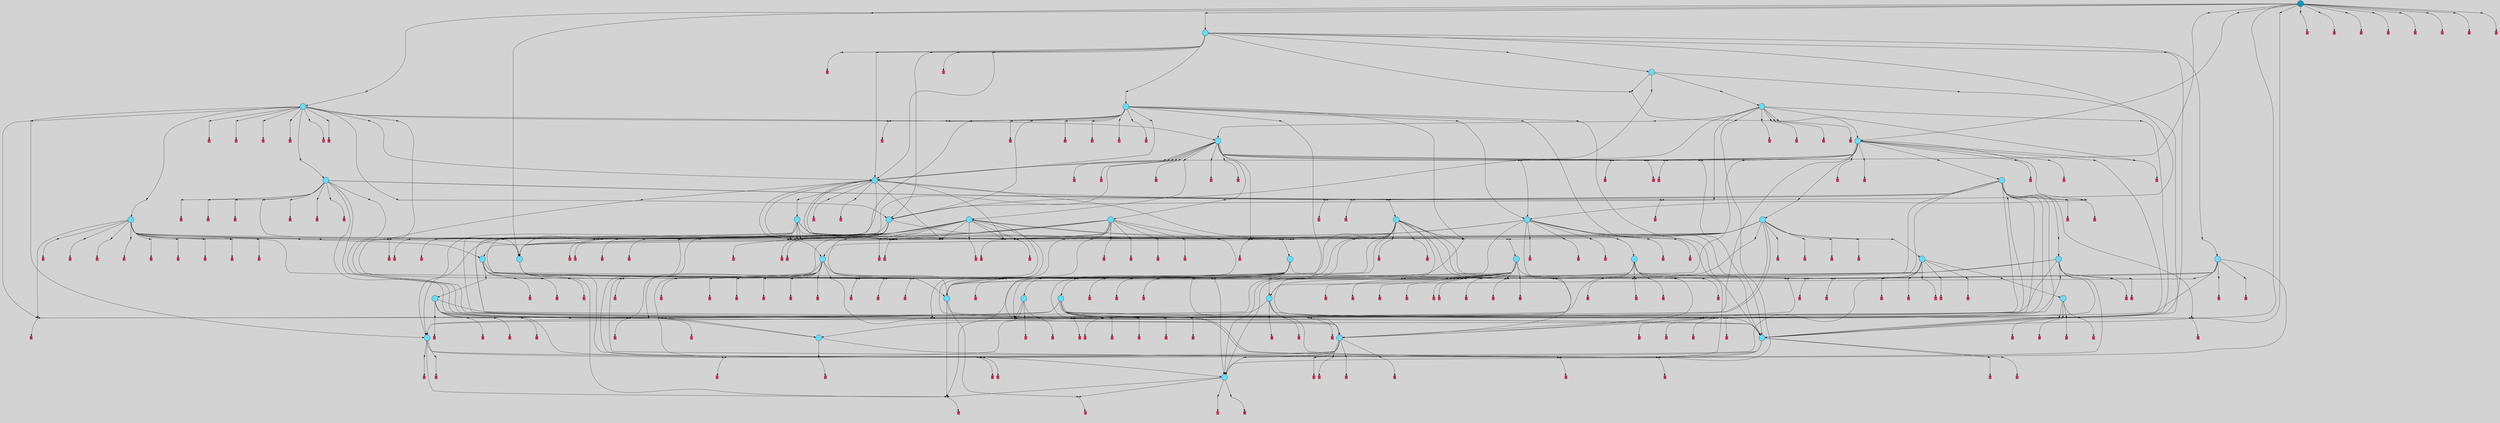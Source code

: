 // File exported with GEGELATI v1.3.1
// On the 2024-07-06 18:31:27
// With the MARL::MarlTPGGraphDotExporter
digraph{
	graph[pad = "0.212, 0.055" bgcolor = lightgray]
	node[shape=circle style = filled label = ""]
		T2 [fillcolor="#66ddff"]
		T27 [fillcolor="#66ddff"]
		T55 [fillcolor="#66ddff"]
		T140 [fillcolor="#66ddff"]
		T144 [fillcolor="#66ddff"]
		T146 [fillcolor="#66ddff"]
		T302 [fillcolor="#66ddff"]
		T371 [fillcolor="#66ddff"]
		T482 [fillcolor="#66ddff"]
		T523 [fillcolor="#66ddff"]
		T691 [fillcolor="#66ddff"]
		T697 [fillcolor="#66ddff"]
		T830 [fillcolor="#66ddff"]
		T848 [fillcolor="#66ddff"]
		T862 [fillcolor="#66ddff"]
		T901 [fillcolor="#66ddff"]
		T927 [fillcolor="#66ddff"]
		T943 [fillcolor="#66ddff"]
		T955 [fillcolor="#66ddff"]
		T1020 [fillcolor="#66ddff"]
		T1078 [fillcolor="#66ddff"]
		T1105 [fillcolor="#66ddff"]
		T1206 [fillcolor="#66ddff"]
		T1212 [fillcolor="#66ddff"]
		T1213 [fillcolor="#66ddff"]
		T1296 [fillcolor="#66ddff"]
		T1373 [fillcolor="#66ddff"]
		T1528 [fillcolor="#66ddff"]
		T1557 [fillcolor="#66ddff"]
		T1600 [fillcolor="#66ddff"]
		T1614 [fillcolor="#66ddff"]
		T1848 [fillcolor="#66ddff"]
		T2098 [fillcolor="#66ddff"]
		T2247 [fillcolor="#66ddff"]
		T2660 [fillcolor="#66ddff"]
		T2730 [fillcolor="#66ddff"]
		T2869 [fillcolor="#66ddff"]
		T3463 [fillcolor="#66ddff"]
		T5103 [fillcolor="#1199bb"]
		P64718 [fillcolor="#cccccc" shape=point] //
		I64718 [shape=box style=invis label="3|7&3|6#4|2&#92;n5|6&1|2#1|1&#92;n3|1&1|5#1|6&#92;n7|2&2|6#0|5&#92;n5|0&3|4#4|7&#92;n6|2&3|4#0|5&#92;n"]
		P64718 -> I64718[style=invis]
		A35576 [fillcolor="#ff3366" shape=box margin=0.03 width=0 height=0 label="2"]
		T2 -> P64718 -> A35576
		P64719 [fillcolor="#cccccc" shape=point] //
		I64719 [shape=box style=invis label="0|7&1|6#2|1&#92;n0|2&3|2#2|3&#92;n"]
		P64719 -> I64719[style=invis]
		A35577 [fillcolor="#ff3366" shape=box margin=0.03 width=0 height=0 label="3"]
		T2 -> P64719 -> A35577
		P64720 [fillcolor="#cccccc" shape=point] //
		I64720 [shape=box style=invis label="3|2&1|3#1|0&#92;n3|0&1|7#1|5&#92;n8|3&1|2#2|6&#92;n2|1&2|3#1|3&#92;n0|3&0|6#3|3&#92;n0|6&3|1#1|4&#92;n"]
		P64720 -> I64720[style=invis]
		A35578 [fillcolor="#ff3366" shape=box margin=0.03 width=0 height=0 label="6"]
		T27 -> P64720 -> A35578
		P64721 [fillcolor="#cccccc" shape=point] //
		I64721 [shape=box style=invis label="1|7&2|3#1|4&#92;n0|2&4|4#4|0&#92;n3|5&3|2#2|5&#92;n0|5&0|1#3|6&#92;n3|3&2|1#4|7&#92;n0|6&1|0#4|4&#92;n4|1&0|3#0|7&#92;n4|0&1|3#2|3&#92;n1|5&1|7#4|6&#92;n6|4&2|2#4|1&#92;n"]
		P64721 -> I64721[style=invis]
		A35579 [fillcolor="#ff3366" shape=box margin=0.03 width=0 height=0 label="0"]
		T27 -> P64721 -> A35579
		P64722 [fillcolor="#cccccc" shape=point] //
		I64722 [shape=box style=invis label="4|5&1|0#2|5&#92;n"]
		P64722 -> I64722[style=invis]
		A35580 [fillcolor="#ff3366" shape=box margin=0.03 width=0 height=0 label="3"]
		T27 -> P64722 -> A35580
		P64723 [fillcolor="#cccccc" shape=point] //
		I64723 [shape=box style=invis label="6|7&2|3#4|0&#92;n6|4&1|3#4|7&#92;n"]
		P64723 -> I64723[style=invis]
		A35581 [fillcolor="#ff3366" shape=box margin=0.03 width=0 height=0 label="5"]
		T55 -> P64723 -> A35581
		T55 -> P64720
		P64724 [fillcolor="#cccccc" shape=point] //
		I64724 [shape=box style=invis label="5|7&2|3#2|7&#92;n6|6&0|6#0|3&#92;n"]
		P64724 -> I64724[style=invis]
		A35582 [fillcolor="#ff3366" shape=box margin=0.03 width=0 height=0 label="1"]
		T55 -> P64724 -> A35582
		P64725 [fillcolor="#cccccc" shape=point] //
		I64725 [shape=box style=invis label="3|2&1|3#1|0&#92;n3|0&1|7#0|5&#92;n8|3&1|2#2|6&#92;n2|1&2|3#1|3&#92;n0|3&0|6#3|3&#92;n4|5&2|4#0|2&#92;n0|6&3|1#1|4&#92;n"]
		P64725 -> I64725[style=invis]
		A35583 [fillcolor="#ff3366" shape=box margin=0.03 width=0 height=0 label="6"]
		T140 -> P64725 -> A35583
		T140 -> P64724
		T140 -> P64720
		P64726 [fillcolor="#cccccc" shape=point] //
		I64726 [shape=box style=invis label="3|6&0|7#2|1&#92;n1|0&2|5#0|5&#92;n"]
		P64726 -> I64726[style=invis]
		A35584 [fillcolor="#ff3366" shape=box margin=0.03 width=0 height=0 label="1"]
		T140 -> P64726 -> A35584
		P64727 [fillcolor="#cccccc" shape=point] //
		I64727 [shape=box style=invis label="1|0&4|4#3|7&#92;n0|5&4|5#1|4&#92;n4|0&0|7#1|4&#92;n2|0&0|3#0|6&#92;n3|1&1|7#3|7&#92;n3|0&0|0#2|0&#92;n1|7&1|6#4|5&#92;n3|6&4|1#0|4&#92;n7|1&2|0#3|4&#92;n"]
		P64727 -> I64727[style=invis]
		A35585 [fillcolor="#ff3366" shape=box margin=0.03 width=0 height=0 label="2"]
		T144 -> P64727 -> A35585
		P64728 [fillcolor="#cccccc" shape=point] //
		I64728 [shape=box style=invis label="5|2&4|4#2|3&#92;n6|4&0|7#4|1&#92;n0|3&0|1#2|1&#92;n5|7&1|1#4|0&#92;n5|7&1|2#2|7&#92;n0|4&2|3#3|3&#92;n0|3&2|3#2|7&#92;n8|7&4|7#0|2&#92;n0|2&3|0#0|2&#92;n"]
		P64728 -> I64728[style=invis]
		A35586 [fillcolor="#ff3366" shape=box margin=0.03 width=0 height=0 label="1"]
		T144 -> P64728 -> A35586
		P64729 [fillcolor="#cccccc" shape=point] //
		I64729 [shape=box style=invis label="0|6&3|1#0|4&#92;n3|0&1|7#1|5&#92;n2|1&2|3#1|3&#92;n0|3&0|6#3|3&#92;n3|2&1|3#1|0&#92;n"]
		P64729 -> I64729[style=invis]
		A35587 [fillcolor="#ff3366" shape=box margin=0.03 width=0 height=0 label="6"]
		T144 -> P64729 -> A35587
		P64730 [fillcolor="#cccccc" shape=point] //
		I64730 [shape=box style=invis label="0|3&2|6#3|3&#92;n3|0&1|7#1|5&#92;n8|3&1|2#2|6&#92;n2|1&2|3#1|3&#92;n3|2&1|3#1|0&#92;n0|6&3|1#1|4&#92;n"]
		P64730 -> I64730[style=invis]
		A35588 [fillcolor="#ff3366" shape=box margin=0.03 width=0 height=0 label="6"]
		T144 -> P64730 -> A35588
		P64731 [fillcolor="#cccccc" shape=point] //
		I64731 [shape=box style=invis label="5|3&2|3#2|7&#92;n"]
		P64731 -> I64731[style=invis]
		A35589 [fillcolor="#ff3366" shape=box margin=0.03 width=0 height=0 label="1"]
		T146 -> P64731 -> A35589
		T146 -> P64720
		P64732 [fillcolor="#cccccc" shape=point] //
		I64732 [shape=box style=invis label="0|4&1|6#2|1&#92;n"]
		P64732 -> I64732[style=invis]
		A35590 [fillcolor="#ff3366" shape=box margin=0.03 width=0 height=0 label="3"]
		T146 -> P64732 -> A35590
		P64733 [fillcolor="#cccccc" shape=point] //
		I64733 [shape=box style=invis label="1|7&2|3#1|4&#92;n0|2&4|4#4|0&#92;n0|2&0|1#3|6&#92;n3|3&2|1#4|7&#92;n0|6&1|0#4|4&#92;n4|0&1|3#2|3&#92;n4|1&0|3#0|7&#92;n1|5&1|7#4|6&#92;n6|4&2|2#4|1&#92;n"]
		P64733 -> I64733[style=invis]
		A35591 [fillcolor="#ff3366" shape=box margin=0.03 width=0 height=0 label="0"]
		T146 -> P64733 -> A35591
		P64734 [fillcolor="#cccccc" shape=point] //
		I64734 [shape=box style=invis label="4|3&1|0#0|5&#92;n6|6&2|1#2|3&#92;n7|0&3|0#4|4&#92;n"]
		P64734 -> I64734[style=invis]
		A35592 [fillcolor="#ff3366" shape=box margin=0.03 width=0 height=0 label="3"]
		T146 -> P64734 -> A35592
		P64735 [fillcolor="#cccccc" shape=point] //
		I64735 [shape=box style=invis label="1|4&3|4#1|1&#92;n4|1&2|1#0|7&#92;n"]
		P64735 -> I64735[style=invis]
		A35593 [fillcolor="#ff3366" shape=box margin=0.03 width=0 height=0 label="8"]
		T302 -> P64735 -> A35593
		T302 -> P64733
		P64736 [fillcolor="#cccccc" shape=point] //
		I64736 [shape=box style=invis label="0|0&1|6#2|1&#92;n5|3&0|5#2|3&#92;n2|3&0|7#2|6&#92;n"]
		P64736 -> I64736[style=invis]
		T302 -> P64736 -> T140
		T302 -> P64731
		P64737 [fillcolor="#cccccc" shape=point] //
		I64737 [shape=box style=invis label="3|2&1|3#1|0&#92;n3|0&1|7#1|5&#92;n2|1&2|3#1|3&#92;n8|3&1|2#3|6&#92;n0|3&0|6#3|3&#92;n3|1&0|3#1|5&#92;n0|6&3|1#1|4&#92;n"]
		P64737 -> I64737[style=invis]
		A35594 [fillcolor="#ff3366" shape=box margin=0.03 width=0 height=0 label="6"]
		T302 -> P64737 -> A35594
		P64738 [fillcolor="#cccccc" shape=point] //
		I64738 [shape=box style=invis label="5|3&2|3#2|6&#92;n"]
		P64738 -> I64738[style=invis]
		A35595 [fillcolor="#ff3366" shape=box margin=0.03 width=0 height=0 label="1"]
		T302 -> P64738 -> A35595
		P64739 [fillcolor="#cccccc" shape=point] //
		I64739 [shape=box style=invis label="7|0&0|0#1|1&#92;n7|7&4|4#1|2&#92;n6|3&4|6#3|2&#92;n6|5&2|3#1|7&#92;n"]
		P64739 -> I64739[style=invis]
		A35596 [fillcolor="#ff3366" shape=box margin=0.03 width=0 height=0 label="1"]
		T302 -> P64739 -> A35596
		T371 -> P64731
		P64740 [fillcolor="#cccccc" shape=point] //
		I64740 [shape=box style=invis label="2|0&1|2#1|1&#92;n7|6&1|5#1|0&#92;n"]
		P64740 -> I64740[style=invis]
		A35597 [fillcolor="#ff3366" shape=box margin=0.03 width=0 height=0 label="6"]
		T371 -> P64740 -> A35597
		P64741 [fillcolor="#cccccc" shape=point] //
		I64741 [shape=box style=invis label="0|7&2|4#2|5&#92;n6|0&1|4#1|0&#92;n8|6&4|4#4|6&#92;n"]
		P64741 -> I64741[style=invis]
		A35598 [fillcolor="#ff3366" shape=box margin=0.03 width=0 height=0 label="1"]
		T371 -> P64741 -> A35598
		P64742 [fillcolor="#cccccc" shape=point] //
		I64742 [shape=box style=invis label="5|4&2|2#1|3&#92;n1|0&2|7#0|2&#92;n"]
		P64742 -> I64742[style=invis]
		T371 -> P64742 -> T146
		P64743 [fillcolor="#cccccc" shape=point] //
		I64743 [shape=box style=invis label="2|0&1|4#4|5&#92;n2|6&2|2#2|1&#92;n1|4&1|2#0|3&#92;n6|2&2|0#3|6&#92;n8|5&1|6#4|0&#92;n0|6&3|0#0|5&#92;n0|4&0|3#3|7&#92;n5|7&3|7#3|5&#92;n"]
		P64743 -> I64743[style=invis]
		A35599 [fillcolor="#ff3366" shape=box margin=0.03 width=0 height=0 label="7"]
		T482 -> P64743 -> A35599
		T482 -> P64719
		P64744 [fillcolor="#cccccc" shape=point] //
		I64744 [shape=box style=invis label="5|2&4|4#2|3&#92;n0|4&2|3#2|7&#92;n5|7&1|2#2|7&#92;n0|4&0|1#2|1&#92;n0|2&2|3#3|3&#92;n4|5&0|4#2|6&#92;n0|0&4|4#1|6&#92;n0|2&3|0#0|2&#92;n6|4&0|7#4|1&#92;n8|7&2|7#0|2&#92;n"]
		P64744 -> I64744[style=invis]
		A35600 [fillcolor="#ff3366" shape=box margin=0.03 width=0 height=0 label="1"]
		T482 -> P64744 -> A35600
		P64745 [fillcolor="#cccccc" shape=point] //
		I64745 [shape=box style=invis label="8|1&0|6#4|0&#92;n4|6&0|2#3|7&#92;n0|6&2|4#2|2&#92;n8|7&1|2#1|0&#92;n3|0&2|5#0|4&#92;n2|4&1|6#2|5&#92;n6|2&0|0#4|7&#92;n"]
		P64745 -> I64745[style=invis]
		A35601 [fillcolor="#ff3366" shape=box margin=0.03 width=0 height=0 label="3"]
		T482 -> P64745 -> A35601
		T482 -> P64721
		P64746 [fillcolor="#cccccc" shape=point] //
		I64746 [shape=box style=invis label="4|0&2|1#2|7&#92;n3|6&0|1#3|3&#92;n"]
		P64746 -> I64746[style=invis]
		A35602 [fillcolor="#ff3366" shape=box margin=0.03 width=0 height=0 label="8"]
		T523 -> P64746 -> A35602
		P64747 [fillcolor="#cccccc" shape=point] //
		I64747 [shape=box style=invis label="3|0&1|3#3|5&#92;n5|4&4|5#1|4&#92;n3|3&1|3#4|7&#92;n"]
		P64747 -> I64747[style=invis]
		A35603 [fillcolor="#ff3366" shape=box margin=0.03 width=0 height=0 label="1"]
		T523 -> P64747 -> A35603
		P64748 [fillcolor="#cccccc" shape=point] //
		I64748 [shape=box style=invis label="4|5&2|2#1|1&#92;n0|6&1|1#3|5&#92;n3|2&2|2#3|5&#92;n7|5&4|2#1|3&#92;n0|2&4|2#1|6&#92;n2|2&2|4#3|5&#92;n5|4&3|1#2|4&#92;n6|0&1|3#0|1&#92;n"]
		P64748 -> I64748[style=invis]
		A35604 [fillcolor="#ff3366" shape=box margin=0.03 width=0 height=0 label="3"]
		T523 -> P64748 -> A35604
		T523 -> P64719
		P64749 [fillcolor="#cccccc" shape=point] //
		I64749 [shape=box style=invis label="3|7&1|2#2|7&#92;n2|0&0|7#3|4&#92;n7|4&1|4#2|4&#92;n4|7&4|4#2|5&#92;n2|2&0|4#2|5&#92;n4|4&0|7#1|2&#92;n1|7&2|5#4|0&#92;n"]
		P64749 -> I64749[style=invis]
		T523 -> P64749 -> T482
		P64750 [fillcolor="#cccccc" shape=point] //
		I64750 [shape=box style=invis label="0|1&4|6#0|7&#92;n6|2&2|0#3|6&#92;n2|6&2|2#2|1&#92;n1|4&1|2#0|3&#92;n2|0&1|4#4|5&#92;n8|5&4|6#4|0&#92;n0|4&0|3#3|7&#92;n5|7&3|7#3|5&#92;n"]
		P64750 -> I64750[style=invis]
		A35605 [fillcolor="#ff3366" shape=box margin=0.03 width=0 height=0 label="7"]
		T691 -> P64750 -> A35605
		P64751 [fillcolor="#cccccc" shape=point] //
		I64751 [shape=box style=invis label="7|0&4|7#1|3&#92;n8|7&2|6#2|1&#92;n"]
		P64751 -> I64751[style=invis]
		A35606 [fillcolor="#ff3366" shape=box margin=0.03 width=0 height=0 label="3"]
		T691 -> P64751 -> A35606
		P64752 [fillcolor="#cccccc" shape=point] //
		I64752 [shape=box style=invis label="8|1&0|6#4|0&#92;n0|6&2|4#2|2&#92;n4|6&0|2#3|7&#92;n8|7&1|2#1|0&#92;n3|0&2|5#0|4&#92;n6|2&0|2#4|7&#92;n"]
		P64752 -> I64752[style=invis]
		A35607 [fillcolor="#ff3366" shape=box margin=0.03 width=0 height=0 label="3"]
		T691 -> P64752 -> A35607
		P64753 [fillcolor="#cccccc" shape=point] //
		I64753 [shape=box style=invis label="0|3&0|6#3|3&#92;n1|1&0|3#2|2&#92;n6|1&2|3#2|3&#92;n8|3&1|2#2|6&#92;n3|0&1|7#1|2&#92;n4|5&1|5#4|6&#92;n2|3&3|1#3|0&#92;n4|1&2|7#4|6&#92;n3|0&2|1#2|4&#92;n"]
		P64753 -> I64753[style=invis]
		A35608 [fillcolor="#ff3366" shape=box margin=0.03 width=0 height=0 label="6"]
		T691 -> P64753 -> A35608
		P64754 [fillcolor="#cccccc" shape=point] //
		I64754 [shape=box style=invis label="7|0&4|3#2|2&#92;n3|6&2|2#1|7&#92;n3|3&0|0#1|2&#92;n4|0&1|0#2|3&#92;n2|3&0|4#3|1&#92;n8|6&0|2#2|3&#92;n3|3&3|3#3|5&#92;n8|7&2|0#3|3&#92;n"]
		P64754 -> I64754[style=invis]
		A35609 [fillcolor="#ff3366" shape=box margin=0.03 width=0 height=0 label="7"]
		T691 -> P64754 -> A35609
		P64755 [fillcolor="#cccccc" shape=point] //
		I64755 [shape=box style=invis label="5|7&0|1#3|2&#92;n6|2&1|7#0|5&#92;n3|0&4|4#0|7&#92;n5|2&4|4#1|5&#92;n1|3&2|4#3|0&#92;n"]
		P64755 -> I64755[style=invis]
		T691 -> P64755 -> T144
		T691 -> P64731
		P64756 [fillcolor="#cccccc" shape=point] //
		I64756 [shape=box style=invis label="8|0&0|4#0|2&#92;n"]
		P64756 -> I64756[style=invis]
		A35610 [fillcolor="#ff3366" shape=box margin=0.03 width=0 height=0 label="5"]
		T697 -> P64756 -> A35610
		P64757 [fillcolor="#cccccc" shape=point] //
		I64757 [shape=box style=invis label="1|4&3|4#2|1&#92;n4|1&2|1#0|7&#92;n8|0&1|7#2|4&#92;n"]
		P64757 -> I64757[style=invis]
		A35611 [fillcolor="#ff3366" shape=box margin=0.03 width=0 height=0 label="8"]
		T697 -> P64757 -> A35611
		P64758 [fillcolor="#cccccc" shape=point] //
		I64758 [shape=box style=invis label="4|6&0|2#3|7&#92;n8|6&2|4#4|5&#92;n3|0&2|5#0|4&#92;n8|7&1|2#1|0&#92;n2|4&1|6#1|5&#92;n0|6&2|5#2|2&#92;n6|2&0|0#4|7&#92;n"]
		P64758 -> I64758[style=invis]
		A35612 [fillcolor="#ff3366" shape=box margin=0.03 width=0 height=0 label="3"]
		T697 -> P64758 -> A35612
		P64759 [fillcolor="#cccccc" shape=point] //
		I64759 [shape=box style=invis label="1|7&2|3#1|4&#92;n0|2&0|1#3|6&#92;n0|2&4|4#4|0&#92;n3|3&2|1#4|7&#92;n0|6&1|0#4|4&#92;n4|0&1|3#0|3&#92;n4|1&0|3#0|7&#92;n1|5&1|7#4|6&#92;n3|1&4|3#3|0&#92;n6|4&2|2#4|1&#92;n"]
		P64759 -> I64759[style=invis]
		A35613 [fillcolor="#ff3366" shape=box margin=0.03 width=0 height=0 label="0"]
		T697 -> P64759 -> A35613
		T697 -> P64731
		P64760 [fillcolor="#cccccc" shape=point] //
		I64760 [shape=box style=invis label="5|5&3|4#3|1&#92;n5|0&2|7#0|5&#92;n"]
		P64760 -> I64760[style=invis]
		A35614 [fillcolor="#ff3366" shape=box margin=0.03 width=0 height=0 label="6"]
		T697 -> P64760 -> A35614
		P64761 [fillcolor="#cccccc" shape=point] //
		I64761 [shape=box style=invis label="2|1&2|5#1|3&#92;n3|2&1|3#1|0&#92;n5|3&1|2#2|6&#92;n0|3&2|6#3|5&#92;n4|0&4|1#0|1&#92;n0|1&3|3#4|4&#92;n0|6&3|1#1|4&#92;n"]
		P64761 -> I64761[style=invis]
		T697 -> P64761 -> T302
		P64762 [fillcolor="#cccccc" shape=point] //
		I64762 [shape=box style=invis label="3|2&1|3#1|0&#92;n3|0&1|3#1|5&#92;n2|3&1|0#3|3&#92;n8|3&1|2#2|6&#92;n2|1&2|3#1|3&#92;n0|6&3|1#1|4&#92;n"]
		P64762 -> I64762[style=invis]
		A35615 [fillcolor="#ff3366" shape=box margin=0.03 width=0 height=0 label="6"]
		T697 -> P64762 -> A35615
		P64763 [fillcolor="#cccccc" shape=point] //
		I64763 [shape=box style=invis label="7|3&3|7#2|2&#92;n5|3&0|5#2|5&#92;n0|0&3|6#2|1&#92;n"]
		P64763 -> I64763[style=invis]
		A35616 [fillcolor="#ff3366" shape=box margin=0.03 width=0 height=0 label="3"]
		T830 -> P64763 -> A35616
		P64764 [fillcolor="#cccccc" shape=point] //
		I64764 [shape=box style=invis label="8|3&1|2#2|6&#92;n3|0&1|7#0|5&#92;n0|6&3|1#1|4&#92;n4|5&2|0#0|4&#92;n3|6&2|3#4|3&#92;n2|1&2|3#1|3&#92;n0|3&0|6#3|3&#92;n"]
		P64764 -> I64764[style=invis]
		T830 -> P64764 -> T523
		P64765 [fillcolor="#cccccc" shape=point] //
		I64765 [shape=box style=invis label="0|0&4|2#0|3&#92;n3|2&4|4#3|1&#92;n0|6&3|1#1|4&#92;n0|3&2|2#3|3&#92;n8|4&4|7#3|0&#92;n1|2&4|1#3|3&#92;n"]
		P64765 -> I64765[style=invis]
		T830 -> P64765 -> T302
		T830 -> P64745
		P64766 [fillcolor="#cccccc" shape=point] //
		I64766 [shape=box style=invis label="8|1&3|0#4|6&#92;n4|0&3|7#2|6&#92;n"]
		P64766 -> I64766[style=invis]
		A35617 [fillcolor="#ff3366" shape=box margin=0.03 width=0 height=0 label="6"]
		T830 -> P64766 -> A35617
		P64767 [fillcolor="#cccccc" shape=point] //
		I64767 [shape=box style=invis label="8|1&0|6#4|0&#92;n8|7&1|2#1|0&#92;n0|6&2|4#2|2&#92;n4|6&0|2#3|7&#92;n3|0&2|5#0|4&#92;n6|4&1|6#2|5&#92;n6|2&0|0#4|7&#92;n6|1&4|4#3|4&#92;n"]
		P64767 -> I64767[style=invis]
		A35618 [fillcolor="#ff3366" shape=box margin=0.03 width=0 height=0 label="3"]
		T830 -> P64767 -> A35618
		P64768 [fillcolor="#cccccc" shape=point] //
		I64768 [shape=box style=invis label="4|6&2|2#1|7&#92;n7|0&4|3#2|2&#92;n3|3&0|0#1|2&#92;n0|3&3|3#0|7&#92;n2|3&0|4#3|1&#92;n4|0&1|0#2|3&#92;n8|2&0|2#2|3&#92;n8|7&2|0#3|3&#92;n"]
		P64768 -> I64768[style=invis]
		A35619 [fillcolor="#ff3366" shape=box margin=0.03 width=0 height=0 label="7"]
		T830 -> P64768 -> A35619
		T830 -> P64757
		P64769 [fillcolor="#cccccc" shape=point] //
		I64769 [shape=box style=invis label="0|6&1|0#4|4&#92;n0|2&0|1#3|6&#92;n0|4&4|4#4|0&#92;n6|1&4|3#2|6&#92;n1|3&0|7#4|6&#92;n6|4&2|2#4|1&#92;n3|1&4|3#3|0&#92;n4|0&1|3#0|3&#92;n1|7&2|4#1|4&#92;n4|1&3|3#0|7&#92;n"]
		P64769 -> I64769[style=invis]
		A35620 [fillcolor="#ff3366" shape=box margin=0.03 width=0 height=0 label="0"]
		T848 -> P64769 -> A35620
		T848 -> P64745
		P64770 [fillcolor="#cccccc" shape=point] //
		I64770 [shape=box style=invis label="0|5&4|5#1|4&#92;n4|0&0|7#1|4&#92;n3|6&4|1#0|4&#92;n3|1&0|7#3|7&#92;n3|0&0|0#2|0&#92;n1|7&1|6#4|5&#92;n2|0&0|3#0|6&#92;n7|1&2|0#3|4&#92;n"]
		P64770 -> I64770[style=invis]
		A35621 [fillcolor="#ff3366" shape=box margin=0.03 width=0 height=0 label="2"]
		T848 -> P64770 -> A35621
		P64771 [fillcolor="#cccccc" shape=point] //
		I64771 [shape=box style=invis label="0|0&3|7#1|6&#92;n5|1&0|0#2|0&#92;n"]
		P64771 -> I64771[style=invis]
		A35622 [fillcolor="#ff3366" shape=box margin=0.03 width=0 height=0 label="5"]
		T848 -> P64771 -> A35622
		P64772 [fillcolor="#cccccc" shape=point] //
		I64772 [shape=box style=invis label="3|6&2|2#1|7&#92;n8|7&3|0#3|3&#92;n3|3&0|0#1|2&#92;n4|7&1|0#2|3&#92;n2|3&0|4#3|1&#92;n7|0&4|3#2|2&#92;n0|3&3|3#0|7&#92;n"]
		P64772 -> I64772[style=invis]
		A35623 [fillcolor="#ff3366" shape=box margin=0.03 width=0 height=0 label="7"]
		T848 -> P64772 -> A35623
		P64773 [fillcolor="#cccccc" shape=point] //
		I64773 [shape=box style=invis label="5|7&1|1#4|2&#92;n2|3&3|5#1|6&#92;n2|7&4|7#0|2&#92;n7|4&4|5#0|4&#92;n6|0&2|6#4|2&#92;n0|0&1|3#1|1&#92;n6|2&3|6#2|0&#92;n8|3&1|3#2|7&#92;n4|7&2|3#3|1&#92;n"]
		P64773 -> I64773[style=invis]
		A35624 [fillcolor="#ff3366" shape=box margin=0.03 width=0 height=0 label="1"]
		T848 -> P64773 -> A35624
		P64774 [fillcolor="#cccccc" shape=point] //
		I64774 [shape=box style=invis label="8|0&0|2#3|6&#92;n0|5&4|0#2|6&#92;n"]
		P64774 -> I64774[style=invis]
		A35625 [fillcolor="#ff3366" shape=box margin=0.03 width=0 height=0 label="3"]
		T848 -> P64774 -> A35625
		P64775 [fillcolor="#cccccc" shape=point] //
		I64775 [shape=box style=invis label="0|2&4|4#4|0&#92;n4|1&0|5#0|7&#92;n4|0&1|3#2|5&#92;n6|6&2|2#0|7&#92;n2|7&0|3#0|6&#92;n0|2&0|1#3|6&#92;n0|6&1|0#4|4&#92;n6|4&2|2#4|1&#92;n0|0&4|4#4|6&#92;n0|6&1|3#4|2&#92;n"]
		P64775 -> I64775[style=invis]
		A35626 [fillcolor="#ff3366" shape=box margin=0.03 width=0 height=0 label="0"]
		T848 -> P64775 -> A35626
		P64776 [fillcolor="#cccccc" shape=point] //
		I64776 [shape=box style=invis label="0|0&2|0#4|3&#92;n7|3&3|5#2|0&#92;n"]
		P64776 -> I64776[style=invis]
		A35627 [fillcolor="#ff3366" shape=box margin=0.03 width=0 height=0 label="0"]
		T848 -> P64776 -> A35627
		T848 -> P64745
		P64777 [fillcolor="#cccccc" shape=point] //
		I64777 [shape=box style=invis label="3|3&4|2#3|0&#92;n2|1&2|3#1|3&#92;n3|2&1|3#1|0&#92;n6|0&1|7#1|5&#92;n0|3&0|6#3|3&#92;n6|6&3|1#1|4&#92;n"]
		P64777 -> I64777[style=invis]
		A35628 [fillcolor="#ff3366" shape=box margin=0.03 width=0 height=0 label="6"]
		T848 -> P64777 -> A35628
		P64778 [fillcolor="#cccccc" shape=point] //
		I64778 [shape=box style=invis label="7|7&0|6#3|2&#92;n8|2&1|6#1|3&#92;n5|3&4|6#2|0&#92;n2|0&2|4#4|0&#92;n5|7&2|7#1|1&#92;n"]
		P64778 -> I64778[style=invis]
		T848 -> P64778 -> T2
		P64779 [fillcolor="#cccccc" shape=point] //
		I64779 [shape=box style=invis label="8|0&1|1#2|1&#92;n8|3&0|7#0|0&#92;n5|5&1|4#4|3&#92;n8|0&1|4#3|1&#92;n6|2&2|1#0|0&#92;n8|2&0|5#2|3&#92;n0|0&2|3#3|3&#92;n4|3&4|6#3|3&#92;n"]
		P64779 -> I64779[style=invis]
		A35629 [fillcolor="#ff3366" shape=box margin=0.03 width=0 height=0 label="1"]
		T848 -> P64779 -> A35629
		P64780 [fillcolor="#cccccc" shape=point] //
		I64780 [shape=box style=invis label="6|1&2|2#2|4&#92;n4|0&2|1#2|7&#92;n3|6&1|1#3|3&#92;n"]
		P64780 -> I64780[style=invis]
		A35630 [fillcolor="#ff3366" shape=box margin=0.03 width=0 height=0 label="8"]
		T848 -> P64780 -> A35630
		P64781 [fillcolor="#cccccc" shape=point] //
		I64781 [shape=box style=invis label="5|0&3|2#1|1&#92;n5|7&4|2#4|3&#92;n8|6&1|4#1|0&#92;n4|0&1|2#1|1&#92;n"]
		P64781 -> I64781[style=invis]
		A35631 [fillcolor="#ff3366" shape=box margin=0.03 width=0 height=0 label="6"]
		T862 -> P64781 -> A35631
		P64782 [fillcolor="#cccccc" shape=point] //
		I64782 [shape=box style=invis label="0|3&2|2#3|3&#92;n1|7&0|1#3|3&#92;n0|6&3|1#1|4&#92;n0|0&4|2#0|3&#92;n8|4&4|7#3|0&#92;n3|2&4|4#3|1&#92;n"]
		P64782 -> I64782[style=invis]
		T862 -> P64782 -> T697
		P64783 [fillcolor="#cccccc" shape=point] //
		I64783 [shape=box style=invis label="1|6&3|0#3|7&#92;n0|3&1|6#3|3&#92;n2|6&2|3#1|3&#92;n6|3&4|0#4|0&#92;n3|2&1|3#1|0&#92;n3|0&4|7#1|5&#92;n"]
		P64783 -> I64783[style=invis]
		A35632 [fillcolor="#ff3366" shape=box margin=0.03 width=0 height=0 label="6"]
		T862 -> P64783 -> A35632
		P64784 [fillcolor="#cccccc" shape=point] //
		I64784 [shape=box style=invis label="5|3&2|5#0|7&#92;n3|0&1|4#4|0&#92;n"]
		P64784 -> I64784[style=invis]
		A35633 [fillcolor="#ff3366" shape=box margin=0.03 width=0 height=0 label="1"]
		T862 -> P64784 -> A35633
		P64785 [fillcolor="#cccccc" shape=point] //
		I64785 [shape=box style=invis label="8|3&1|2#2|6&#92;n3|0&1|7#0|5&#92;n1|4&3|6#2|2&#92;n0|6&3|1#1|4&#92;n4|5&2|0#0|4&#92;n0|3&0|6#3|3&#92;n2|1&2|3#1|3&#92;n"]
		P64785 -> I64785[style=invis]
		T862 -> P64785 -> T523
		P64786 [fillcolor="#cccccc" shape=point] //
		I64786 [shape=box style=invis label="4|0&1|3#2|3&#92;n5|2&2|7#0|7&#92;n0|1&0|1#0|6&#92;n0|2&1|4#4|2&#92;n6|1&1|5#0|3&#92;n4|2&1|4#0|5&#92;n7|7&2|3#4|4&#92;n7|0&0|0#2|0&#92;n0|6&1|0#0|4&#92;n"]
		P64786 -> I64786[style=invis]
		A35634 [fillcolor="#ff3366" shape=box margin=0.03 width=0 height=0 label="0"]
		T862 -> P64786 -> A35634
		P64787 [fillcolor="#cccccc" shape=point] //
		I64787 [shape=box style=invis label="2|3&3|5#2|5&#92;n5|3&0|5#2|3&#92;n0|0&1|6#2|1&#92;n"]
		P64787 -> I64787[style=invis]
		T862 -> P64787 -> T140
		P64788 [fillcolor="#cccccc" shape=point] //
		I64788 [shape=box style=invis label="0|5&4|4#0|1&#92;n1|6&3|2#1|5&#92;n8|0&2|3#4|0&#92;n4|3&3|1#1|3&#92;n7|0&3|2#3|1&#92;n4|6&3|4#0|5&#92;n3|7&2|0#3|2&#92;n0|2&0|6#0|0&#92;n"]
		P64788 -> I64788[style=invis]
		A35635 [fillcolor="#ff3366" shape=box margin=0.03 width=0 height=0 label="0"]
		T862 -> P64788 -> A35635
		P64789 [fillcolor="#cccccc" shape=point] //
		I64789 [shape=box style=invis label="5|3&2|3#4|7&#92;n"]
		P64789 -> I64789[style=invis]
		A35636 [fillcolor="#ff3366" shape=box margin=0.03 width=0 height=0 label="1"]
		T862 -> P64789 -> A35636
		P64790 [fillcolor="#cccccc" shape=point] //
		I64790 [shape=box style=invis label="5|1&0|0#3|3&#92;n8|6&1|2#1|0&#92;n0|5&0|1#3|6&#92;n4|0&1|2#1|1&#92;n"]
		P64790 -> I64790[style=invis]
		A35637 [fillcolor="#ff3366" shape=box margin=0.03 width=0 height=0 label="6"]
		T901 -> P64790 -> A35637
		P64791 [fillcolor="#cccccc" shape=point] //
		I64791 [shape=box style=invis label="8|5&1|5#4|5&#92;n0|3&2|2#3|3&#92;n3|2&4|4#3|1&#92;n0|0&4|2#1|3&#92;n0|6&3|1#1|4&#92;n8|4&4|7#3|0&#92;n"]
		P64791 -> I64791[style=invis]
		T901 -> P64791 -> T302
		T901 -> P64785
		T901 -> P64742
		T901 -> P64763
		P64792 [fillcolor="#cccccc" shape=point] //
		I64792 [shape=box style=invis label="1|1&1|2#0|7&#92;n7|6&2|5#2|4&#92;n1|0&0|5#2|7&#92;n6|7&0|0#3|7&#92;n"]
		P64792 -> I64792[style=invis]
		A35638 [fillcolor="#ff3366" shape=box margin=0.03 width=0 height=0 label="8"]
		T901 -> P64792 -> A35638
		T901 -> P64768
		P64793 [fillcolor="#cccccc" shape=point] //
		I64793 [shape=box style=invis label="5|3&2|5#2|7&#92;n4|0&1|4#4|0&#92;n"]
		P64793 -> I64793[style=invis]
		A35639 [fillcolor="#ff3366" shape=box margin=0.03 width=0 height=0 label="1"]
		T901 -> P64793 -> A35639
		P64794 [fillcolor="#cccccc" shape=point] //
		I64794 [shape=box style=invis label="0|7&2|0#1|2&#92;n5|0&2|2#2|6&#92;n8|3&1|7#3|2&#92;n1|7&1|1#4|0&#92;n4|7&1|4#1|0&#92;n5|2&0|1#2|0&#92;n1|6&4|7#0|1&#92;n8|4&3|4#4|0&#92;n"]
		P64794 -> I64794[style=invis]
		A35640 [fillcolor="#ff3366" shape=box margin=0.03 width=0 height=0 label="0"]
		T901 -> P64794 -> A35640
		P64795 [fillcolor="#cccccc" shape=point] //
		I64795 [shape=box style=invis label="1|7&2|1#0|4&#92;n5|0&3|2#1|1&#92;n8|6&1|4#1|0&#92;n4|0&1|2#1|1&#92;n"]
		P64795 -> I64795[style=invis]
		A35641 [fillcolor="#ff3366" shape=box margin=0.03 width=0 height=0 label="6"]
		T927 -> P64795 -> A35641
		P64796 [fillcolor="#cccccc" shape=point] //
		I64796 [shape=box style=invis label="0|3&2|2#3|3&#92;n3|2&4|4#3|1&#92;n0|6&3|1#1|4&#92;n0|0&4|2#0|3&#92;n8|4&4|7#3|0&#92;n1|7&4|1#3|3&#92;n"]
		P64796 -> I64796[style=invis]
		T927 -> P64796 -> T302
		P64797 [fillcolor="#cccccc" shape=point] //
		I64797 [shape=box style=invis label="3|2&1|3#1|0&#92;n8|3&1|2#2|6&#92;n3|0&1|7#1|3&#92;n2|1&2|3#1|3&#92;n0|3&0|6#3|3&#92;n0|6&3|1#1|4&#92;n"]
		P64797 -> I64797[style=invis]
		A35642 [fillcolor="#ff3366" shape=box margin=0.03 width=0 height=0 label="7"]
		T927 -> P64797 -> A35642
		T927 -> P64785
		P64798 [fillcolor="#cccccc" shape=point] //
		I64798 [shape=box style=invis label="8|1&0|6#4|0&#92;n4|6&0|2#3|7&#92;n0|6&2|4#2|2&#92;n8|7&1|2#1|0&#92;n4|1&0|5#3|2&#92;n2|4&1|6#2|5&#92;n3|0&2|5#0|4&#92;n6|1&0|0#4|7&#92;n"]
		P64798 -> I64798[style=invis]
		A35643 [fillcolor="#ff3366" shape=box margin=0.03 width=0 height=0 label="3"]
		T927 -> P64798 -> A35643
		P64799 [fillcolor="#cccccc" shape=point] //
		I64799 [shape=box style=invis label="3|2&1|3#1|0&#92;n3|0&1|7#4|5&#92;n0|6&3|1#1|4&#92;n2|1&2|3#1|3&#92;n8|3&1|2#2|6&#92;n0|3&0|6#3|3&#92;n8|7&4|6#1|2&#92;n"]
		P64799 -> I64799[style=invis]
		A35644 [fillcolor="#ff3366" shape=box margin=0.03 width=0 height=0 label="6"]
		T927 -> P64799 -> A35644
		P64800 [fillcolor="#cccccc" shape=point] //
		I64800 [shape=box style=invis label="0|7&0|6#1|3&#92;n1|6&3|1#4|4&#92;n2|1&3|7#3|1&#92;n3|0&1|7#4|5&#92;n"]
		P64800 -> I64800[style=invis]
		A35645 [fillcolor="#ff3366" shape=box margin=0.03 width=0 height=0 label="6"]
		T927 -> P64800 -> A35645
		P64801 [fillcolor="#cccccc" shape=point] //
		I64801 [shape=box style=invis label="6|2&4|6#3|6&#92;n3|0&4|3#1|5&#92;n2|1&2|3#1|3&#92;n0|6&3|1#1|4&#92;n8|3&1|2#2|6&#92;n3|2&1|3#1|0&#92;n3|3&2|1#3|3&#92;n"]
		P64801 -> I64801[style=invis]
		A35646 [fillcolor="#ff3366" shape=box margin=0.03 width=0 height=0 label="6"]
		T927 -> P64801 -> A35646
		P64802 [fillcolor="#cccccc" shape=point] //
		I64802 [shape=box style=invis label="8|0&1|1#2|1&#92;n8|3&0|7#0|0&#92;n4|3&4|6#3|3&#92;n6|2&2|1#0|0&#92;n6|2&0|5#2|3&#92;n0|0&2|3#3|3&#92;n5|5&1|4#4|3&#92;n"]
		P64802 -> I64802[style=invis]
		A35647 [fillcolor="#ff3366" shape=box margin=0.03 width=0 height=0 label="1"]
		T927 -> P64802 -> A35647
		P64803 [fillcolor="#cccccc" shape=point] //
		I64803 [shape=box style=invis label="8|6&1|5#1|0&#92;n6|0&1|2#1|1&#92;n8|0&1|7#1|6&#92;n"]
		P64803 -> I64803[style=invis]
		A35648 [fillcolor="#ff3366" shape=box margin=0.03 width=0 height=0 label="6"]
		T927 -> P64803 -> A35648
		P64804 [fillcolor="#cccccc" shape=point] //
		I64804 [shape=box style=invis label="2|7&4|7#0|2&#92;n2|3&3|5#1|6&#92;n8|7&1|1#4|2&#92;n7|4&4|5#0|4&#92;n6|0&2|6#4|2&#92;n0|0&1|3#1|1&#92;n6|2&3|6#2|0&#92;n8|3&1|3#2|7&#92;n4|7&2|3#3|1&#92;n"]
		P64804 -> I64804[style=invis]
		A35649 [fillcolor="#ff3366" shape=box margin=0.03 width=0 height=0 label="1"]
		T927 -> P64804 -> A35649
		P64805 [fillcolor="#cccccc" shape=point] //
		I64805 [shape=box style=invis label="6|3&1|2#2|6&#92;n2|1&2|3#1|3&#92;n3|2&1|3#1|0&#92;n5|6&3|5#2|0&#92;n3|0&1|2#1|5&#92;n0|6&3|1#1|4&#92;n7|2&2|7#1|2&#92;n"]
		P64805 -> I64805[style=invis]
		T927 -> P64805 -> T55
		P64806 [fillcolor="#cccccc" shape=point] //
		I64806 [shape=box style=invis label="3|6&2|2#1|7&#92;n7|0&4|3#2|2&#92;n3|3&0|0#1|2&#92;n4|0&1|0#2|3&#92;n2|3&0|4#3|1&#92;n8|7&3|0#3|3&#92;n8|2&0|2#2|3&#92;n0|3&3|3#0|7&#92;n"]
		P64806 -> I64806[style=invis]
		A35650 [fillcolor="#ff3366" shape=box margin=0.03 width=0 height=0 label="7"]
		T927 -> P64806 -> A35650
		P64807 [fillcolor="#cccccc" shape=point] //
		I64807 [shape=box style=invis label="6|0&3|7#0|3&#92;n8|6&4|0#2|2&#92;n"]
		P64807 -> I64807[style=invis]
		A35651 [fillcolor="#ff3366" shape=box margin=0.03 width=0 height=0 label="4"]
		T943 -> P64807 -> A35651
		P64808 [fillcolor="#cccccc" shape=point] //
		I64808 [shape=box style=invis label="2|7&2|3#1|7&#92;n6|2&0|0#4|7&#92;n0|4&2|4#2|2&#92;n6|7&1|2#1|3&#92;n4|6&0|2#3|7&#92;n8|1&0|6#4|0&#92;n2|4&1|6#2|5&#92;n3|0&2|5#0|4&#92;n3|3&1|3#0|6&#92;n"]
		P64808 -> I64808[style=invis]
		A35652 [fillcolor="#ff3366" shape=box margin=0.03 width=0 height=0 label="3"]
		T943 -> P64808 -> A35652
		P64809 [fillcolor="#cccccc" shape=point] //
		I64809 [shape=box style=invis label="0|2&0|0#0|2&#92;n2|4&2|1#2|3&#92;n0|4&2|3#3|3&#92;n5|1&3|6#3|4&#92;n3|5&0|4#0|1&#92;n8|0&4|7#3|2&#92;n5|2&4|4#2|6&#92;n0|3&2|3#2|7&#92;n5|7&1|1#4|7&#92;n4|1&2|5#1|0&#92;n"]
		P64809 -> I64809[style=invis]
		T943 -> P64809 -> T848
		P64810 [fillcolor="#cccccc" shape=point] //
		I64810 [shape=box style=invis label="5|0&2|0#3|3&#92;n1|4&3|4#2|3&#92;n4|1&2|1#0|7&#92;n"]
		P64810 -> I64810[style=invis]
		A35653 [fillcolor="#ff3366" shape=box margin=0.03 width=0 height=0 label="8"]
		T943 -> P64810 -> A35653
		P64811 [fillcolor="#cccccc" shape=point] //
		I64811 [shape=box style=invis label="1|3&3|6#3|5&#92;n2|1&2|5#1|3&#92;n5|3&1|2#2|6&#92;n3|2&1|3#1|0&#92;n4|0&4|1#0|1&#92;n0|1&3|3#4|4&#92;n1|2&4|5#1|4&#92;n0|6&3|1#1|4&#92;n"]
		P64811 -> I64811[style=invis]
		T943 -> P64811 -> T302
		P64812 [fillcolor="#cccccc" shape=point] //
		I64812 [shape=box style=invis label="1|0&3|1#3|5&#92;n3|4&0|1#2|1&#92;n"]
		P64812 -> I64812[style=invis]
		A35654 [fillcolor="#ff3366" shape=box margin=0.03 width=0 height=0 label="1"]
		T943 -> P64812 -> A35654
		P64813 [fillcolor="#cccccc" shape=point] //
		I64813 [shape=box style=invis label="7|6&2|1#4|3&#92;n7|2&4|6#4|1&#92;n0|1&0|4#4|3&#92;n"]
		P64813 -> I64813[style=invis]
		A35655 [fillcolor="#ff3366" shape=box margin=0.03 width=0 height=0 label="4"]
		T943 -> P64813 -> A35655
		P64814 [fillcolor="#cccccc" shape=point] //
		I64814 [shape=box style=invis label="1|0&2|7#0|2&#92;n6|5&2|3#0|2&#92;n"]
		P64814 -> I64814[style=invis]
		T943 -> P64814 -> T146
		T943 -> P64731
		P64815 [fillcolor="#cccccc" shape=point] //
		I64815 [shape=box style=invis label="8|1&0|6#4|0&#92;n4|6&0|2#3|7&#92;n0|6&1|5#3|4&#92;n0|6&2|4#2|2&#92;n3|0&2|5#0|7&#92;n8|7&1|2#1|0&#92;n2|4&1|6#2|5&#92;n6|2&0|0#4|7&#92;n"]
		P64815 -> I64815[style=invis]
		A35656 [fillcolor="#ff3366" shape=box margin=0.03 width=0 height=0 label="3"]
		T943 -> P64815 -> A35656
		T943 -> P64722
		T943 -> P64802
		P64816 [fillcolor="#cccccc" shape=point] //
		I64816 [shape=box style=invis label="0|4&4|6#3|3&#92;n1|2&3|4#1|3&#92;n5|3&2|5#2|7&#92;n4|0&1|4#4|0&#92;n"]
		P64816 -> I64816[style=invis]
		T955 -> P64816 -> T371
		T955 -> P64742
		T955 -> P64723
		P64817 [fillcolor="#cccccc" shape=point] //
		I64817 [shape=box style=invis label="8|3&0|2#2|6&#92;n3|0&1|7#0|5&#92;n0|3&0|6#3|3&#92;n0|6&3|1#1|4&#92;n4|5&2|0#0|4&#92;n1|4&3|6#2|2&#92;n"]
		P64817 -> I64817[style=invis]
		T955 -> P64817 -> T523
		T955 -> P64720
		P64818 [fillcolor="#cccccc" shape=point] //
		I64818 [shape=box style=invis label="4|0&1|4#4|0&#92;n5|3&2|5#2|7&#92;n1|4&1|6#2|6&#92;n"]
		P64818 -> I64818[style=invis]
		A35657 [fillcolor="#ff3366" shape=box margin=0.03 width=0 height=0 label="1"]
		T955 -> P64818 -> A35657
		T955 -> P64796
		P64819 [fillcolor="#cccccc" shape=point] //
		I64819 [shape=box style=invis label="2|3&0|5#2|3&#92;n0|2&3|2#2|3&#92;n0|5&4|7#0|5&#92;n0|0&1|6#2|1&#92;n"]
		P64819 -> I64819[style=invis]
		A35658 [fillcolor="#ff3366" shape=box margin=0.03 width=0 height=0 label="3"]
		T955 -> P64819 -> A35658
		P64820 [fillcolor="#cccccc" shape=point] //
		I64820 [shape=box style=invis label="4|7&4|5#1|1&#92;n8|0&1|6#1|6&#92;n"]
		P64820 -> I64820[style=invis]
		A35659 [fillcolor="#ff3366" shape=box margin=0.03 width=0 height=0 label="7"]
		T955 -> P64820 -> A35659
		T955 -> P64809
		P64821 [fillcolor="#cccccc" shape=point] //
		I64821 [shape=box style=invis label="3|2&4|4#3|1&#92;n1|7&4|6#3|0&#92;n0|3&2|2#3|3&#92;n0|0&4|2#0|3&#92;n"]
		P64821 -> I64821[style=invis]
		T955 -> P64821 -> T302
		T1020 -> P64793
		T1020 -> P64747
		P64822 [fillcolor="#cccccc" shape=point] //
		I64822 [shape=box style=invis label="3|2&1|3#2|0&#92;n4|1&3|4#0|1&#92;n2|1&2|5#1|3&#92;n0|1&3|3#4|4&#92;n0|3&3|6#3|1&#92;n4|0&4|1#0|1&#92;n"]
		P64822 -> I64822[style=invis]
		T1020 -> P64822 -> T302
		P64823 [fillcolor="#cccccc" shape=point] //
		I64823 [shape=box style=invis label="1|7&2|3#1|4&#92;n6|4&2|2#4|1&#92;n0|2&0|1#3|6&#92;n3|3&2|1#4|7&#92;n0|6&1|0#4|4&#92;n4|0&1|3#2|3&#92;n4|0&0|3#0|7&#92;n1|5&1|7#4|6&#92;n0|2&4|4#4|0&#92;n"]
		P64823 -> I64823[style=invis]
		A35660 [fillcolor="#ff3366" shape=box margin=0.03 width=0 height=0 label="0"]
		T1020 -> P64823 -> A35660
		P64824 [fillcolor="#cccccc" shape=point] //
		I64824 [shape=box style=invis label="8|0&0|1#1|2&#92;n6|7&2|3#4|0&#92;n7|6&3|4#3|2&#92;n"]
		P64824 -> I64824[style=invis]
		A35661 [fillcolor="#ff3366" shape=box margin=0.03 width=0 height=0 label="5"]
		T1020 -> P64824 -> A35661
		T1020 -> P64749
		T1020 -> P64719
		T1020 -> P64809
		T1020 -> P64796
		P64825 [fillcolor="#cccccc" shape=point] //
		I64825 [shape=box style=invis label="6|2&3|5#1|3&#92;n4|0&1|2#1|1&#92;n6|0&3|2#1|1&#92;n8|6&1|7#1|0&#92;n"]
		P64825 -> I64825[style=invis]
		A35662 [fillcolor="#ff3366" shape=box margin=0.03 width=0 height=0 label="6"]
		T1078 -> P64825 -> A35662
		T1078 -> P64783
		T1078 -> P64785
		T1078 -> P64786
		P64826 [fillcolor="#cccccc" shape=point] //
		I64826 [shape=box style=invis label="5|3&0|5#2|3&#92;n7|3&3|5#2|5&#92;n"]
		P64826 -> I64826[style=invis]
		T1078 -> P64826 -> T140
		T1078 -> P64789
		T1078 -> P64799
		T1078 -> P64759
		T1078 -> P64793
		P64827 [fillcolor="#cccccc" shape=point] //
		I64827 [shape=box style=invis label="3|1&0|6#4|0&#92;n3|0&2|5#0|4&#92;n0|4&3|3#1|2&#92;n4|6&0|2#3|7&#92;n8|7&1|6#1|0&#92;n0|6&2|4#2|2&#92;n6|2&0|0#4|7&#92;n"]
		P64827 -> I64827[style=invis]
		A35663 [fillcolor="#ff3366" shape=box margin=0.03 width=0 height=0 label="3"]
		T1078 -> P64827 -> A35663
		T1078 -> P64765
		P64828 [fillcolor="#cccccc" shape=point] //
		I64828 [shape=box style=invis label="0|6&3|1#1|4&#92;n3|0&1|7#0|3&#92;n1|4&3|6#2|2&#92;n1|7&1|1#2|1&#92;n2|1&2|3#1|3&#92;n5|3&0|6#3|3&#92;n8|3&1|2#2|6&#92;n"]
		P64828 -> I64828[style=invis]
		T1078 -> P64828 -> T955
		P64829 [fillcolor="#cccccc" shape=point] //
		I64829 [shape=box style=invis label="5|0&3|5#0|1&#92;n7|3&4|7#2|6&#92;n"]
		P64829 -> I64829[style=invis]
		T1078 -> P64829 -> T140
		P64830 [fillcolor="#cccccc" shape=point] //
		I64830 [shape=box style=invis label="8|1&0|6#4|0&#92;n4|6&0|2#3|7&#92;n8|7&1|2#1|0&#92;n0|6&2|4#2|2&#92;n3|0&2|2#0|4&#92;n2|4&1|6#2|5&#92;n6|2&0|0#4|7&#92;n"]
		P64830 -> I64830[style=invis]
		A35664 [fillcolor="#ff3366" shape=box margin=0.03 width=0 height=0 label="3"]
		T1105 -> P64830 -> A35664
		P64831 [fillcolor="#cccccc" shape=point] //
		I64831 [shape=box style=invis label="7|0&2|3#0|7&#92;n"]
		P64831 -> I64831[style=invis]
		A35665 [fillcolor="#ff3366" shape=box margin=0.03 width=0 height=0 label="1"]
		T1105 -> P64831 -> A35665
		P64832 [fillcolor="#cccccc" shape=point] //
		I64832 [shape=box style=invis label="3|3&2|4#3|7&#92;n8|1&4|4#1|5&#92;n4|3&1|1#3|7&#92;n3|3&3|1#1|0&#92;n1|0&0|5#2|4&#92;n6|1&4|3#1|0&#92;n"]
		P64832 -> I64832[style=invis]
		A35666 [fillcolor="#ff3366" shape=box margin=0.03 width=0 height=0 label="3"]
		T1105 -> P64832 -> A35666
		P64833 [fillcolor="#cccccc" shape=point] //
		I64833 [shape=box style=invis label="8|1&3|6#1|0&#92;n2|0&2|7#4|5&#92;n2|3&3|5#4|4&#92;n2|4&2|3#0|1&#92;n"]
		P64833 -> I64833[style=invis]
		A35667 [fillcolor="#ff3366" shape=box margin=0.03 width=0 height=0 label="7"]
		T1105 -> P64833 -> A35667
		T1105 -> P64749
		P64834 [fillcolor="#cccccc" shape=point] //
		I64834 [shape=box style=invis label="2|3&3|5#1|6&#92;n6|0&2|6#4|2&#92;n7|4&4|5#0|4&#92;n8|3&1|3#2|7&#92;n0|0&1|3#1|1&#92;n6|2&3|6#2|0&#92;n6|5&0|7#0|1&#92;n2|7&4|7#0|2&#92;n4|7&2|7#3|1&#92;n"]
		P64834 -> I64834[style=invis]
		A35668 [fillcolor="#ff3366" shape=box margin=0.03 width=0 height=0 label="1"]
		T1105 -> P64834 -> A35668
		P64835 [fillcolor="#cccccc" shape=point] //
		I64835 [shape=box style=invis label="6|7&2|2#4|4&#92;n1|7&0|4#1|6&#92;n5|6&1|1#2|5&#92;n2|0&1|7#4|2&#92;n5|7&2|6#1|7&#92;n"]
		P64835 -> I64835[style=invis]
		T1105 -> P64835 -> T943
		T1105 -> P64723
		P64836 [fillcolor="#cccccc" shape=point] //
		I64836 [shape=box style=invis label="4|6&0|2#3|4&#92;n0|6&2|4#2|2&#92;n3|0&2|5#0|4&#92;n8|7&1|2#1|0&#92;n4|7&4|7#2|2&#92;n2|4&1|6#2|5&#92;n6|2&0|0#4|7&#92;n"]
		P64836 -> I64836[style=invis]
		A35669 [fillcolor="#ff3366" shape=box margin=0.03 width=0 height=0 label="3"]
		T1105 -> P64836 -> A35669
		P64837 [fillcolor="#cccccc" shape=point] //
		I64837 [shape=box style=invis label="5|1&1|7#1|4&#92;n3|6&2|6#4|6&#92;n6|4&2|0#3|0&#92;n8|0&0|2#2|2&#92;n4|2&1|6#0|1&#92;n"]
		P64837 -> I64837[style=invis]
		A35670 [fillcolor="#ff3366" shape=box margin=0.03 width=0 height=0 label="1"]
		T1105 -> P64837 -> A35670
		P64838 [fillcolor="#cccccc" shape=point] //
		I64838 [shape=box style=invis label="5|7&3|7#2|5&#92;n1|4&1|2#0|3&#92;n2|6&2|2#2|1&#92;n2|2&1|1#3|2&#92;n8|0&0|3#3|7&#92;n6|2&2|0#3|6&#92;n2|2&1|0#4|6&#92;n"]
		P64838 -> I64838[style=invis]
		T1105 -> P64838 -> T862
		T1105 -> P64805
		P64839 [fillcolor="#cccccc" shape=point] //
		I64839 [shape=box style=invis label="5|0&3|4#1|6&#92;n6|4&4|6#2|2&#92;n"]
		P64839 -> I64839[style=invis]
		A35671 [fillcolor="#ff3366" shape=box margin=0.03 width=0 height=0 label="4"]
		T1105 -> P64839 -> A35671
		P64840 [fillcolor="#cccccc" shape=point] //
		I64840 [shape=box style=invis label="1|0&2|7#0|2&#92;n2|5&2|7#1|3&#92;n"]
		P64840 -> I64840[style=invis]
		T1206 -> P64840 -> T146
		P64841 [fillcolor="#cccccc" shape=point] //
		I64841 [shape=box style=invis label="0|7&0|1#0|1&#92;n5|0&0|6#3|6&#92;n6|0&1|2#3|2&#92;n6|2&4|2#3|7&#92;n"]
		P64841 -> I64841[style=invis]
		A35672 [fillcolor="#ff3366" shape=box margin=0.03 width=0 height=0 label="5"]
		T1206 -> P64841 -> A35672
		P64842 [fillcolor="#cccccc" shape=point] //
		I64842 [shape=box style=invis label="5|0&3|4#4|7&#92;n3|1&1|5#1|6&#92;n6|6&0|6#3|7&#92;n5|5&0|3#3|4&#92;n5|6&1|2#1|1&#92;n3|7&3|0#4|2&#92;n7|0&2|6#0|5&#92;n"]
		P64842 -> I64842[style=invis]
		A35673 [fillcolor="#ff3366" shape=box margin=0.03 width=0 height=0 label="2"]
		T1206 -> P64842 -> A35673
		P64843 [fillcolor="#cccccc" shape=point] //
		I64843 [shape=box style=invis label="3|0&1|3#3|5&#92;n5|3&4|6#1|4&#92;n"]
		P64843 -> I64843[style=invis]
		A35674 [fillcolor="#ff3366" shape=box margin=0.03 width=0 height=0 label="1"]
		T1206 -> P64843 -> A35674
		P64844 [fillcolor="#cccccc" shape=point] //
		I64844 [shape=box style=invis label="0|0&0|1#2|7&#92;n6|7&3|3#4|1&#92;n6|7&4|4#2|5&#92;n"]
		P64844 -> I64844[style=invis]
		T1206 -> P64844 -> T140
		T1206 -> P64745
		P64845 [fillcolor="#cccccc" shape=point] //
		I64845 [shape=box style=invis label="2|0&1|4#4|5&#92;n2|6&2|2#2|1&#92;n1|4&1|2#0|3&#92;n5|7&3|7#3|5&#92;n0|6&3|0#0|5&#92;n8|4&0|3#3|7&#92;n6|2&2|0#3|6&#92;n"]
		P64845 -> I64845[style=invis]
		A35675 [fillcolor="#ff3366" shape=box margin=0.03 width=0 height=0 label="7"]
		T1206 -> P64845 -> A35675
		P64846 [fillcolor="#cccccc" shape=point] //
		I64846 [shape=box style=invis label="2|4&2|3#2|1&#92;n2|0&2|7#4|5&#92;n8|5&3|7#1|4&#92;n2|3&3|5#4|4&#92;n"]
		P64846 -> I64846[style=invis]
		A35676 [fillcolor="#ff3366" shape=box margin=0.03 width=0 height=0 label="7"]
		T1206 -> P64846 -> A35676
		T1206 -> P64828
		P64847 [fillcolor="#cccccc" shape=point] //
		I64847 [shape=box style=invis label="4|6&2|7#0|5&#92;n8|1&1|0#4|2&#92;n7|7&0|1#0|6&#92;n2|3&1|0#3|1&#92;n7|4&1|5#1|2&#92;n5|1&0|5#4|5&#92;n8|1&4|5#4|1&#92;n7|7&3|0#3|4&#92;n0|0&2|3#4|4&#92;n4|7&1|5#4|5&#92;n"]
		P64847 -> I64847[style=invis]
		T1206 -> P64847 -> T27
		T1212 -> P64769
		P64848 [fillcolor="#cccccc" shape=point] //
		I64848 [shape=box style=invis label="6|2&0|0#4|7&#92;n4|6&0|2#3|7&#92;n0|6&2|4#2|2&#92;n8|7&1|2#1|0&#92;n3|0&2|5#0|4&#92;n2|4&1|6#2|5&#92;n8|1&0|6#4|4&#92;n4|1&0|5#0|2&#92;n"]
		P64848 -> I64848[style=invis]
		A35677 [fillcolor="#ff3366" shape=box margin=0.03 width=0 height=0 label="3"]
		T1212 -> P64848 -> A35677
		T1212 -> P64771
		T1212 -> P64775
		P64849 [fillcolor="#cccccc" shape=point] //
		I64849 [shape=box style=invis label="7|4&2|4#3|5&#92;n6|0&2|0#4|3&#92;n"]
		P64849 -> I64849[style=invis]
		A35678 [fillcolor="#ff3366" shape=box margin=0.03 width=0 height=0 label="0"]
		T1212 -> P64849 -> A35678
		T1212 -> P64777
		T1212 -> P64779
		P64850 [fillcolor="#cccccc" shape=point] //
		I64850 [shape=box style=invis label="6|1&4|2#2|5&#92;n8|2&3|3#0|1&#92;n8|4&2|0#0|7&#92;n4|0&1|5#4|3&#92;n0|1&0|4#1|3&#92;n8|5&2|3#4|1&#92;n"]
		P64850 -> I64850[style=invis]
		T1212 -> P64850 -> T1020
		P64851 [fillcolor="#cccccc" shape=point] //
		I64851 [shape=box style=invis label="2|5&2|6#1|3&#92;n6|2&2|7#0|3&#92;n0|2&3|6#0|5&#92;n1|6&4|6#2|6&#92;n5|5&0|0#4|3&#92;n7|0&0|3#1|3&#92;n5|7&2|2#4|1&#92;n8|4&4|7#3|2&#92;n1|1&0|5#4|4&#92;n7|5&3|1#0|4&#92;n"]
		P64851 -> I64851[style=invis]
		T1212 -> P64851 -> T2
		T1212 -> P64799
		P64852 [fillcolor="#cccccc" shape=point] //
		I64852 [shape=box style=invis label="6|7&4|7#4|7&#92;n6|2&0|0#4|7&#92;n4|6&0|2#1|7&#92;n8|7&1|2#1|0&#92;n3|0&2|5#0|4&#92;n2|4&1|6#2|5&#92;n8|1&0|6#4|0&#92;n"]
		P64852 -> I64852[style=invis]
		A35679 [fillcolor="#ff3366" shape=box margin=0.03 width=0 height=0 label="3"]
		T1212 -> P64852 -> A35679
		P64853 [fillcolor="#cccccc" shape=point] //
		I64853 [shape=box style=invis label="5|7&1|1#4|2&#92;n2|3&3|5#1|6&#92;n2|7&4|7#0|2&#92;n6|1&2|6#4|2&#92;n7|4&4|5#0|4&#92;n4|0&4|1#1|0&#92;n0|0&1|3#1|1&#92;n6|2&3|6#2|0&#92;n4|7&2|3#3|1&#92;n"]
		P64853 -> I64853[style=invis]
		A35680 [fillcolor="#ff3366" shape=box margin=0.03 width=0 height=0 label="1"]
		T1212 -> P64853 -> A35680
		P64854 [fillcolor="#cccccc" shape=point] //
		I64854 [shape=box style=invis label="8|5&0|5#2|6&#92;n5|1&2|2#1|3&#92;n6|3&2|6#3|0&#92;n2|4&0|5#1|7&#92;n5|5&1|6#1|5&#92;n1|5&1|7#3|3&#92;n2|0&0|5#0|5&#92;n4|7&3|6#1|7&#92;n"]
		P64854 -> I64854[style=invis]
		T1212 -> P64854 -> T1078
		T1212 -> P64787
		T1213 -> P64830
		P64855 [fillcolor="#cccccc" shape=point] //
		I64855 [shape=box style=invis label="1|0&4|2#3|4&#92;n3|1&2|7#0|3&#92;n"]
		P64855 -> I64855[style=invis]
		A35681 [fillcolor="#ff3366" shape=box margin=0.03 width=0 height=0 label="1"]
		T1213 -> P64855 -> A35681
		T1213 -> P64833
		T1213 -> P64749
		P64856 [fillcolor="#cccccc" shape=point] //
		I64856 [shape=box style=invis label="6|0&2|6#4|2&#92;n2|3&3|5#1|6&#92;n7|4&4|5#0|4&#92;n5|3&0|7#4|7&#92;n8|3&1|3#2|7&#92;n0|0&1|3#1|1&#92;n6|5&0|7#0|1&#92;n2|7&4|7#0|2&#92;n4|7&2|7#3|1&#92;n"]
		P64856 -> I64856[style=invis]
		A35682 [fillcolor="#ff3366" shape=box margin=0.03 width=0 height=0 label="1"]
		T1213 -> P64856 -> A35682
		P64857 [fillcolor="#cccccc" shape=point] //
		I64857 [shape=box style=invis label="7|7&3|0#3|4&#92;n8|1&1|0#2|2&#92;n7|7&0|1#0|6&#92;n2|3&1|0#3|1&#92;n7|4&1|5#1|2&#92;n5|1&0|5#4|5&#92;n8|1&4|5#4|1&#92;n0|0&2|3#4|4&#92;n4|6&2|7#0|5&#92;n4|1&1|5#4|5&#92;n"]
		P64857 -> I64857[style=invis]
		T1213 -> P64857 -> T27
		T1213 -> P64835
		T1213 -> P64723
		P64858 [fillcolor="#cccccc" shape=point] //
		I64858 [shape=box style=invis label="0|0&4|4#0|2&#92;n"]
		P64858 -> I64858[style=invis]
		T1213 -> P64858 -> T927
		T1213 -> P64837
		T1213 -> P64838
		P64859 [fillcolor="#cccccc" shape=point] //
		I64859 [shape=box style=invis label="3|2&1|3#1|0&#92;n7|2&2|7#1|2&#92;n6|3&1|2#2|6&#92;n3|7&1|2#1|5&#92;n0|6&3|1#1|4&#92;n1|3&0|6#3|4&#92;n2|6&0|5#2|0&#92;n5|0&4|1#4|4&#92;n"]
		P64859 -> I64859[style=invis]
		T1213 -> P64859 -> T55
		P64860 [fillcolor="#cccccc" shape=point] //
		I64860 [shape=box style=invis label="5|6&1|1#4|2&#92;n0|0&1|3#1|1&#92;n2|7&4|7#0|2&#92;n7|4&4|5#0|4&#92;n6|0&2|6#4|2&#92;n2|3&3|5#1|6&#92;n8|3&1|3#2|7&#92;n4|7&2|3#3|1&#92;n"]
		P64860 -> I64860[style=invis]
		A35683 [fillcolor="#ff3366" shape=box margin=0.03 width=0 height=0 label="1"]
		T1213 -> P64860 -> A35683
		T1213 -> P64759
		P64861 [fillcolor="#cccccc" shape=point] //
		I64861 [shape=box style=invis label="8|1&0|6#4|0&#92;n8|3&1|1#4|0&#92;n4|6&0|2#3|7&#92;n2|4&1|6#2|5&#92;n0|6&2|4#2|2&#92;n3|0&2|2#0|4&#92;n8|7&1|2#0|0&#92;n6|2&0|0#4|7&#92;n"]
		P64861 -> I64861[style=invis]
		A35684 [fillcolor="#ff3366" shape=box margin=0.03 width=0 height=0 label="3"]
		T1296 -> P64861 -> A35684
		T1296 -> P64832
		P64862 [fillcolor="#cccccc" shape=point] //
		I64862 [shape=box style=invis label="8|1&3|6#1|0&#92;n2|4&2|4#4|3&#92;n2|5&3|5#4|4&#92;n2|0&2|7#4|5&#92;n"]
		P64862 -> I64862[style=invis]
		A35685 [fillcolor="#ff3366" shape=box margin=0.03 width=0 height=0 label="7"]
		T1296 -> P64862 -> A35685
		P64863 [fillcolor="#cccccc" shape=point] //
		I64863 [shape=box style=invis label="2|7&4|7#0|2&#92;n6|5&0|7#0|1&#92;n4|0&3|0#3|2&#92;n8|3&1|3#0|7&#92;n0|0&1|3#1|1&#92;n6|2&1|6#2|7&#92;n2|3&3|5#1|6&#92;n6|0&2|6#4|2&#92;n"]
		P64863 -> I64863[style=invis]
		A35686 [fillcolor="#ff3366" shape=box margin=0.03 width=0 height=0 label="1"]
		T1296 -> P64863 -> A35686
		T1296 -> P64835
		T1296 -> P64723
		P64864 [fillcolor="#cccccc" shape=point] //
		I64864 [shape=box style=invis label="4|7&0|2#3|4&#92;n4|7&4|7#2|2&#92;n3|0&2|5#0|4&#92;n8|7&1|2#1|0&#92;n6|0&2|0#4|1&#92;n0|6&2|4#2|2&#92;n2|4&1|6#2|5&#92;n6|2&0|0#4|7&#92;n"]
		P64864 -> I64864[style=invis]
		A35687 [fillcolor="#ff3366" shape=box margin=0.03 width=0 height=0 label="3"]
		T1296 -> P64864 -> A35687
		T1296 -> P64837
		T1296 -> P64838
		T1296 -> P64805
		T1296 -> P64839
		P64865 [fillcolor="#cccccc" shape=point] //
		I64865 [shape=box style=invis label="6|6&2|6#4|2&#92;n1|7&1|1#4|6&#92;n6|5&0|7#0|1&#92;n0|0&1|3#1|1&#92;n2|7&4|1#0|2&#92;n6|2&3|6#2|0&#92;n7|4&4|5#0|4&#92;n"]
		P64865 -> I64865[style=invis]
		A35688 [fillcolor="#ff3366" shape=box margin=0.03 width=0 height=0 label="1"]
		T1296 -> P64865 -> A35688
		P64866 [fillcolor="#cccccc" shape=point] //
		I64866 [shape=box style=invis label="3|1&0|1#2|7&#92;n1|0&1|7#0|6&#92;n"]
		P64866 -> I64866[style=invis]
		T1296 -> P64866 -> T901
		T1296 -> P64745
		T1373 -> P64830
		P64867 [fillcolor="#cccccc" shape=point] //
		I64867 [shape=box style=invis label="0|7&3|2#2|3&#92;n7|3&4|1#2|4&#92;n8|1&1|5#2|2&#92;n5|0&2|4#0|7&#92;n"]
		P64867 -> I64867[style=invis]
		A35689 [fillcolor="#ff3366" shape=box margin=0.03 width=0 height=0 label="3"]
		T1373 -> P64867 -> A35689
		T1373 -> P64833
		P64868 [fillcolor="#cccccc" shape=point] //
		I64868 [shape=box style=invis label="8|3&1|3#2|7&#92;n8|3&3|0#1|6&#92;n0|7&3|0#3|2&#92;n7|4&4|5#0|4&#92;n6|5&2|7#0|6&#92;n3|0&1|3#1|1&#92;n4|7&2|7#3|1&#92;n1|2&0|2#4|4&#92;n0|7&1|7#2|5&#92;n5|3&0|7#4|6&#92;n"]
		P64868 -> I64868[style=invis]
		A35690 [fillcolor="#ff3366" shape=box margin=0.03 width=0 height=0 label="1"]
		T1373 -> P64868 -> A35690
		P64869 [fillcolor="#cccccc" shape=point] //
		I64869 [shape=box style=invis label="4|6&2|7#0|5&#92;n8|1&1|0#2|2&#92;n7|7&0|1#0|6&#92;n2|3&1|0#3|1&#92;n7|4&1|5#1|2&#92;n5|1&0|5#4|5&#92;n8|1&4|5#4|1&#92;n0|0&2|3#4|4&#92;n7|7&3|0#3|4&#92;n4|7&1|5#4|5&#92;n"]
		P64869 -> I64869[style=invis]
		T1373 -> P64869 -> T27
		P64870 [fillcolor="#cccccc" shape=point] //
		I64870 [shape=box style=invis label="5|6&1|1#2|5&#92;n4|7&0|4#1|6&#92;n2|0&1|7#4|2&#92;n5|7&2|6#1|7&#92;n"]
		P64870 -> I64870[style=invis]
		T1373 -> P64870 -> T943
		T1373 -> P64723
		T1373 -> P64858
		T1373 -> P64838
		P64871 [fillcolor="#cccccc" shape=point] //
		I64871 [shape=box style=invis label="7|5&2|7#1|2&#92;n4|0&2|6#3|3&#92;n2|1&2|3#1|3&#92;n3|2&1|3#1|0&#92;n5|6&3|5#2|0&#92;n3|0&1|2#1|5&#92;n0|6&3|1#1|4&#92;n6|3&1|2#2|6&#92;n"]
		P64871 -> I64871[style=invis]
		T1373 -> P64871 -> T55
		P64872 [fillcolor="#cccccc" shape=point] //
		I64872 [shape=box style=invis label="8|0&0|1#2|3&#92;n5|5&2|2#0|4&#92;n"]
		P64872 -> I64872[style=invis]
		T1373 -> P64872 -> T691
		P64873 [fillcolor="#cccccc" shape=point] //
		I64873 [shape=box style=invis label="7|0&2|7#0|7&#92;n7|2&3|1#2|0&#92;n8|7&3|1#4|4&#92;n"]
		P64873 -> I64873[style=invis]
		A35691 [fillcolor="#ff3366" shape=box margin=0.03 width=0 height=0 label="0"]
		T1373 -> P64873 -> A35691
		T1373 -> P64723
		T1373 -> P64856
		P64874 [fillcolor="#cccccc" shape=point] //
		I64874 [shape=box style=invis label="2|5&2|1#0|3&#92;n4|0&2|3#0|2&#92;n"]
		P64874 -> I64874[style=invis]
		A35692 [fillcolor="#ff3366" shape=box margin=0.03 width=0 height=0 label="1"]
		T1373 -> P64874 -> A35692
		T1528 -> P64830
		P64875 [fillcolor="#cccccc" shape=point] //
		I64875 [shape=box style=invis label="7|0&2|3#1|7&#92;n"]
		P64875 -> I64875[style=invis]
		A35693 [fillcolor="#ff3366" shape=box margin=0.03 width=0 height=0 label="1"]
		T1528 -> P64875 -> A35693
		P64876 [fillcolor="#cccccc" shape=point] //
		I64876 [shape=box style=invis label="2|0&2|7#4|5&#92;n8|1&3|6#1|0&#92;n2|3&3|5#4|4&#92;n2|4&2|3#0|0&#92;n"]
		P64876 -> I64876[style=invis]
		A35694 [fillcolor="#ff3366" shape=box margin=0.03 width=0 height=0 label="7"]
		T1528 -> P64876 -> A35694
		T1528 -> P64749
		T1528 -> P64869
		T1528 -> P64835
		P64877 [fillcolor="#cccccc" shape=point] //
		I64877 [shape=box style=invis label="0|4&4|2#2|2&#92;n4|2&1|6#1|1&#92;n5|1&1|7#1|4&#92;n3|3&2|6#4|6&#92;n8|0&0|3#2|2&#92;n6|4&2|0#3|0&#92;n"]
		P64877 -> I64877[style=invis]
		T1528 -> P64877 -> T1105
		T1528 -> P64838
		P64878 [fillcolor="#cccccc" shape=point] //
		I64878 [shape=box style=invis label="2|2&2|3#1|3&#92;n5|6&3|5#2|0&#92;n3|2&1|3#1|0&#92;n3|0&1|2#1|3&#92;n7|2&2|7#1|2&#92;n0|6&3|1#1|4&#92;n"]
		P64878 -> I64878[style=invis]
		T1528 -> P64878 -> T55
		T1528 -> P64837
		T1528 -> P64869
		P64879 [fillcolor="#cccccc" shape=point] //
		I64879 [shape=box style=invis label="6|0&2|6#4|2&#92;n8|3&1|3#2|7&#92;n7|3&4|5#0|4&#92;n0|0&1|3#1|1&#92;n6|2&3|6#2|0&#92;n6|5&0|7#0|1&#92;n2|7&4|7#0|2&#92;n2|4&2|0#1|7&#92;n4|7&2|7#3|1&#92;n"]
		P64879 -> I64879[style=invis]
		A35695 [fillcolor="#ff3366" shape=box margin=0.03 width=0 height=0 label="1"]
		T1528 -> P64879 -> A35695
		T1528 -> P64870
		P64880 [fillcolor="#cccccc" shape=point] //
		I64880 [shape=box style=invis label="6|7&0|0#4|7&#92;n3|4&1|6#2|5&#92;n0|6&2|4#2|2&#92;n8|1&0|6#4|1&#92;n8|7&1|2#1|0&#92;n1|4&3|1#4|1&#92;n"]
		P64880 -> I64880[style=invis]
		A35696 [fillcolor="#ff3366" shape=box margin=0.03 width=0 height=0 label="3"]
		T1557 -> P64880 -> A35696
		P64881 [fillcolor="#cccccc" shape=point] //
		I64881 [shape=box style=invis label="7|0&2|7#0|7&#92;n2|4&3|4#0|6&#92;n0|5&0|3#0|2&#92;n"]
		P64881 -> I64881[style=invis]
		A35697 [fillcolor="#ff3366" shape=box margin=0.03 width=0 height=0 label="1"]
		T1557 -> P64881 -> A35697
		P64882 [fillcolor="#cccccc" shape=point] //
		I64882 [shape=box style=invis label="2|3&3|5#4|4&#92;n2|0&2|7#4|5&#92;n8|1&4|6#1|0&#92;n2|4&2|3#0|1&#92;n"]
		P64882 -> I64882[style=invis]
		A35698 [fillcolor="#ff3366" shape=box margin=0.03 width=0 height=0 label="7"]
		T1557 -> P64882 -> A35698
		P64883 [fillcolor="#cccccc" shape=point] //
		I64883 [shape=box style=invis label="7|4&4|5#0|1&#92;n0|2&3|5#2|4&#92;n8|3&3|5#1|6&#92;n4|7&2|7#3|1&#92;n4|5&0|4#0|1&#92;n2|7&1|4#3|2&#92;n0|0&1|3#4|1&#92;n8|3&4|3#2|7&#92;n"]
		P64883 -> I64883[style=invis]
		A35699 [fillcolor="#ff3366" shape=box margin=0.03 width=0 height=0 label="1"]
		T1557 -> P64883 -> A35699
		P64884 [fillcolor="#cccccc" shape=point] //
		I64884 [shape=box style=invis label="4|6&2|7#0|5&#92;n8|1&1|0#2|2&#92;n7|7&0|1#0|6&#92;n2|3&1|0#3|1&#92;n7|4&1|5#1|2&#92;n0|0&2|3#4|4&#92;n8|1&4|5#4|1&#92;n5|1&0|5#0|5&#92;n7|7&3|0#3|4&#92;n4|7&1|5#4|5&#92;n"]
		P64884 -> I64884[style=invis]
		T1557 -> P64884 -> T27
		T1557 -> P64835
		P64885 [fillcolor="#cccccc" shape=point] //
		I64885 [shape=box style=invis label="6|7&2|3#4|0&#92;n2|0&3|2#1|1&#92;n6|4&1|3#4|7&#92;n"]
		P64885 -> I64885[style=invis]
		A35700 [fillcolor="#ff3366" shape=box margin=0.03 width=0 height=0 label="5"]
		T1557 -> P64885 -> A35700
		P64886 [fillcolor="#cccccc" shape=point] //
		I64886 [shape=box style=invis label="2|2&3|7#2|4&#92;n0|6&2|4#2|2&#92;n3|0&2|5#0|4&#92;n4|7&4|7#2|2&#92;n2|4&1|6#2|5&#92;n8|3&1|0#1|6&#92;n8|7&1|2#1|0&#92;n6|2&0|0#4|7&#92;n"]
		P64886 -> I64886[style=invis]
		A35701 [fillcolor="#ff3366" shape=box margin=0.03 width=0 height=0 label="3"]
		T1557 -> P64886 -> A35701
		P64887 [fillcolor="#cccccc" shape=point] //
		I64887 [shape=box style=invis label="2|5&4|1#2|5&#92;n4|0&4|3#0|0&#92;n7|5&1|5#4|5&#92;n5|4&2|4#3|6&#92;n4|3&3|5#4|3&#92;n8|3&1|3#0|7&#92;n"]
		P64887 -> I64887[style=invis]
		T1557 -> P64887 -> T862
		T1557 -> P64805
		T1557 -> P64777
		P64888 [fillcolor="#cccccc" shape=point] //
		I64888 [shape=box style=invis label="7|7&1|4#3|2&#92;n0|2&4|4#4|0&#92;n4|0&1|3#2|5&#92;n6|6&2|2#0|7&#92;n2|7&0|3#0|6&#92;n4|1&3|5#0|7&#92;n5|2&1|7#4|0&#92;n0|6&1|0#4|4&#92;n6|4&2|2#4|1&#92;n0|0&4|4#4|6&#92;n"]
		P64888 -> I64888[style=invis]
		A35702 [fillcolor="#ff3366" shape=box margin=0.03 width=0 height=0 label="0"]
		T1557 -> P64888 -> A35702
		P64889 [fillcolor="#cccccc" shape=point] //
		I64889 [shape=box style=invis label="1|7&2|7#3|3&#92;n0|1&4|5#1|4&#92;n6|7&1|1#2|7&#92;n0|7&3|5#3|4&#92;n3|6&4|1#0|4&#92;n3|0&0|0#2|0&#92;n2|0&0|3#0|0&#92;n5|0&4|1#4|0&#92;n6|7&1|0#0|7&#92;n1|0&1|6#4|5&#92;n"]
		P64889 -> I64889[style=invis]
		A35703 [fillcolor="#ff3366" shape=box margin=0.03 width=0 height=0 label="2"]
		T1557 -> P64889 -> A35703
		T1557 -> P64836
		P64890 [fillcolor="#cccccc" shape=point] //
		I64890 [shape=box style=invis label="7|4&1|0#0|6&#92;n2|7&4|7#0|2&#92;n0|0&1|3#1|1&#92;n8|3&4|3#2|7&#92;n3|6&0|2#3|0&#92;n0|7&2|0#3|4&#92;n6|2&3|6#2|0&#92;n5|3&1|1#4|2&#92;n1|7&2|3#3|1&#92;n6|0&1|6#4|2&#92;n"]
		P64890 -> I64890[style=invis]
		A35704 [fillcolor="#ff3366" shape=box margin=0.03 width=0 height=0 label="1"]
		T1557 -> P64890 -> A35704
		T1600 -> P64830
		P64891 [fillcolor="#cccccc" shape=point] //
		I64891 [shape=box style=invis label="4|7&4|4#2|5&#92;n3|7&1|2#2|7&#92;n7|4&1|4#2|4&#92;n2|0&0|7#3|5&#92;n2|2&0|4#2|5&#92;n4|4&0|7#1|2&#92;n7|2&2|0#0|2&#92;n1|7&2|5#1|0&#92;n7|7&4|6#4|5&#92;n"]
		P64891 -> I64891[style=invis]
		T1600 -> P64891 -> T482
		T1600 -> P64835
		P64892 [fillcolor="#cccccc" shape=point] //
		I64892 [shape=box style=invis label="0|2&2|4#4|6&#92;n3|7&4|1#2|1&#92;n1|5&3|6#3|2&#92;n4|7&0|5#2|5&#92;n6|5&4|6#2|0&#92;n6|0&0|5#0|7&#92;n"]
		P64892 -> I64892[style=invis]
		A35705 [fillcolor="#ff3366" shape=box margin=0.03 width=0 height=0 label="5"]
		T1600 -> P64892 -> A35705
		T1600 -> P64836
		T1600 -> P64837
		P64893 [fillcolor="#cccccc" shape=point] //
		I64893 [shape=box style=invis label="3|2&1|3#0|0&#92;n0|5&0|1#0|5&#92;n3|0&1|2#1|0&#92;n3|4&3|6#3|3&#92;n5|7&4|6#3|5&#92;n5|5&1|0#2|0&#92;n2|3&2|4#1|2&#92;n2|6&3|3#1|0&#92;n5|2&2|7#1|2&#92;n"]
		P64893 -> I64893[style=invis]
		T1600 -> P64893 -> T55
		T1600 -> P64846
		P64894 [fillcolor="#cccccc" shape=point] //
		I64894 [shape=box style=invis label="6|3&1|2#2|6&#92;n5|6&4|5#2|0&#92;n0|6&3|3#1|4&#92;n1|3&0|6#3|2&#92;n2|3&2|6#1|5&#92;n3|2&1|3#1|0&#92;n3|0&1|3#1|5&#92;n2|1&3|3#0|3&#92;n7|2&2|7#1|2&#92;n"]
		P64894 -> I64894[style=invis]
		T1600 -> P64894 -> T55
		P64895 [fillcolor="#cccccc" shape=point] //
		I64895 [shape=box style=invis label="0|6&1|0#4|4&#92;n0|2&4|1#3|6&#92;n6|4&2|2#4|1&#92;n6|1&4|3#2|6&#92;n1|3&0|7#4|6&#92;n0|4&4|4#4|0&#92;n3|1&4|3#3|0&#92;n4|0&1|3#0|3&#92;n1|7&2|4#1|4&#92;n4|1&3|3#0|7&#92;n"]
		P64895 -> I64895[style=invis]
		A35706 [fillcolor="#ff3366" shape=box margin=0.03 width=0 height=0 label="0"]
		T1600 -> P64895 -> A35706
		P64896 [fillcolor="#cccccc" shape=point] //
		I64896 [shape=box style=invis label="6|7&3|2#3|0&#92;n4|6&0|2#3|7&#92;n0|6&2|2#2|2&#92;n8|7&1|2#1|0&#92;n3|0&2|5#0|4&#92;n2|4&1|6#2|5&#92;n6|2&0|0#4|7&#92;n"]
		P64896 -> I64896[style=invis]
		A35707 [fillcolor="#ff3366" shape=box margin=0.03 width=0 height=0 label="3"]
		T1600 -> P64896 -> A35707
		P64897 [fillcolor="#cccccc" shape=point] //
		I64897 [shape=box style=invis label="3|2&4|3#0|7&#92;n6|4&4|0#3|0&#92;n5|1&1|7#1|4&#92;n6|7&3|1#0|6&#92;n7|0&4|3#1|2&#92;n3|6&2|6#4|6&#92;n0|3&3|5#1|7&#92;n2|2&1|6#0|1&#92;n"]
		P64897 -> I64897[style=invis]
		A35708 [fillcolor="#ff3366" shape=box margin=0.03 width=0 height=0 label="1"]
		T1600 -> P64897 -> A35708
		T1600 -> P64830
		P64898 [fillcolor="#cccccc" shape=point] //
		I64898 [shape=box style=invis label="8|1&0|6#4|0&#92;n6|2&0|7#0|3&#92;n0|6&2|4#2|2&#92;n4|6&0|2#3|7&#92;n8|7&1|2#1|0&#92;n3|0&2|5#0|4&#92;n2|4&1|6#2|5&#92;n6|2&0|6#4|7&#92;n"]
		P64898 -> I64898[style=invis]
		A35709 [fillcolor="#ff3366" shape=box margin=0.03 width=0 height=0 label="3"]
		T1614 -> P64898 -> A35709
		P64899 [fillcolor="#cccccc" shape=point] //
		I64899 [shape=box style=invis label="5|1&0|0#2|0&#92;n0|0&3|7#1|4&#92;n"]
		P64899 -> I64899[style=invis]
		A35710 [fillcolor="#ff3366" shape=box margin=0.03 width=0 height=0 label="5"]
		T1614 -> P64899 -> A35710
		T1614 -> P64773
		P64900 [fillcolor="#cccccc" shape=point] //
		I64900 [shape=box style=invis label="0|2&4|4#4|0&#92;n4|1&0|5#0|7&#92;n4|0&1|3#2|5&#92;n0|2&0|1#3|6&#92;n2|7&0|0#0|6&#92;n6|6&2|2#0|7&#92;n0|6&1|0#4|4&#92;n6|4&2|2#4|1&#92;n0|0&4|4#4|6&#92;n0|6&1|3#4|2&#92;n"]
		P64900 -> I64900[style=invis]
		A35711 [fillcolor="#ff3366" shape=box margin=0.03 width=0 height=0 label="0"]
		T1614 -> P64900 -> A35711
		P64901 [fillcolor="#cccccc" shape=point] //
		I64901 [shape=box style=invis label="7|6&2|4#3|5&#92;n1|4&0|2#1|2&#92;n6|0&2|0#4|3&#92;n"]
		P64901 -> I64901[style=invis]
		A35712 [fillcolor="#ff3366" shape=box margin=0.03 width=0 height=0 label="0"]
		T1614 -> P64901 -> A35712
		T1614 -> P64778
		P64902 [fillcolor="#cccccc" shape=point] //
		I64902 [shape=box style=invis label="7|0&0|3#4|3&#92;n6|2&2|7#0|3&#92;n0|2&3|6#0|5&#92;n1|6&4|6#2|6&#92;n2|5&2|6#1|3&#92;n3|7&3|3#4|2&#92;n5|7&2|2#4|1&#92;n8|4&4|7#3|2&#92;n1|1&0|5#4|4&#92;n7|5&3|1#0|4&#92;n"]
		P64902 -> I64902[style=invis]
		T1614 -> P64902 -> T2
		P64903 [fillcolor="#cccccc" shape=point] //
		I64903 [shape=box style=invis label="2|1&2|3#1|3&#92;n3|0&1|6#4|5&#92;n4|4&2|3#2|3&#92;n0|6&3|1#1|4&#92;n3|2&1|3#1|0&#92;n8|3&1|2#2|6&#92;n0|3&0|6#3|3&#92;n"]
		P64903 -> I64903[style=invis]
		A35713 [fillcolor="#ff3366" shape=box margin=0.03 width=0 height=0 label="5"]
		T1614 -> P64903 -> A35713
		T1614 -> P64852
		T1614 -> P64853
		T1614 -> P64854
		P64904 [fillcolor="#cccccc" shape=point] //
		I64904 [shape=box style=invis label="8|1&0|6#4|0&#92;n2|4&1|6#2|5&#92;n3|6&1|1#4|6&#92;n0|6&2|4#2|2&#92;n3|0&2|2#0|4&#92;n4|6&0|2#3|7&#92;n6|2&0|0#1|7&#92;n"]
		P64904 -> I64904[style=invis]
		A35714 [fillcolor="#ff3366" shape=box margin=0.03 width=0 height=0 label="3"]
		T1614 -> P64904 -> A35714
		P64905 [fillcolor="#cccccc" shape=point] //
		I64905 [shape=box style=invis label="0|6&4|0#1|6&#92;n5|1&2|5#4|1&#92;n2|1&1|0#3|1&#92;n3|5&2|4#2|7&#92;n8|5&4|5#4|1&#92;n6|7&0|3#4|0&#92;n8|1&1|1#2|6&#92;n5|0&2|3#1|6&#92;n"]
		P64905 -> I64905[style=invis]
		T1614 -> P64905 -> T27
		P64906 [fillcolor="#cccccc" shape=point] //
		I64906 [shape=box style=invis label="0|6&1|0#4|4&#92;n6|4&2|2#4|1&#92;n1|3&0|7#4|0&#92;n6|1&4|3#2|6&#92;n3|1&4|3#3|0&#92;n0|5&0|1#3|6&#92;n0|4&4|4#4|0&#92;n4|0&1|3#0|3&#92;n1|7&2|1#1|4&#92;n4|1&3|3#0|7&#92;n"]
		P64906 -> I64906[style=invis]
		A35715 [fillcolor="#ff3366" shape=box margin=0.03 width=0 height=0 label="0"]
		T1848 -> P64906 -> A35715
		P64907 [fillcolor="#cccccc" shape=point] //
		I64907 [shape=box style=invis label="3|7&1|2#2|7&#92;n2|0&0|7#3|4&#92;n0|4&1|4#2|4&#92;n1|2&4|7#1|3&#92;n2|2&0|4#2|5&#92;n4|7&4|4#2|5&#92;n4|4&0|7#1|2&#92;n1|7&2|5#4|0&#92;n"]
		P64907 -> I64907[style=invis]
		T1848 -> P64907 -> T482
		P64908 [fillcolor="#cccccc" shape=point] //
		I64908 [shape=box style=invis label="8|1&0|6#4|0&#92;n4|6&0|6#3|7&#92;n3|0&2|5#0|4&#92;n7|1&3|7#3|3&#92;n6|2&0|0#4|7&#92;n5|2&3|5#3|4&#92;n0|6&2|4#2|2&#92;n8|7&1|2#1|0&#92;n"]
		P64908 -> I64908[style=invis]
		A35716 [fillcolor="#ff3366" shape=box margin=0.03 width=0 height=0 label="3"]
		T1848 -> P64908 -> A35716
		P64909 [fillcolor="#cccccc" shape=point] //
		I64909 [shape=box style=invis label="4|5&3|7#3|4&#92;n1|2&4|3#4|0&#92;n7|0&4|0#1|5&#92;n1|7&4|1#2|2&#92;n"]
		P64909 -> I64909[style=invis]
		A35717 [fillcolor="#ff3366" shape=box margin=0.03 width=0 height=0 label="7"]
		T1848 -> P64909 -> A35717
		P64910 [fillcolor="#cccccc" shape=point] //
		I64910 [shape=box style=invis label="8|1&3|6#1|0&#92;n2|3&2|5#4|4&#92;n2|0&2|7#4|5&#92;n"]
		P64910 -> I64910[style=invis]
		A35718 [fillcolor="#ff3366" shape=box margin=0.03 width=0 height=0 label="7"]
		T1848 -> P64910 -> A35718
		P64911 [fillcolor="#cccccc" shape=point] //
		I64911 [shape=box style=invis label="5|0&4|4#4|3&#92;n4|4&4|1#3|0&#92;n0|1&0|1#2|7&#92;n4|5&0|0#4|7&#92;n6|5&1|4#3|7&#92;n0|4&3|4#4|4&#92;n5|1&3|4#4|4&#92;n"]
		P64911 -> I64911[style=invis]
		T1848 -> P64911 -> T1213
		P64912 [fillcolor="#cccccc" shape=point] //
		I64912 [shape=box style=invis label="1|2&1|5#1|0&#92;n3|1&1|5#2|6&#92;n6|2&3|4#0|5&#92;n5|0&4|4#4|7&#92;n7|2&2|6#0|5&#92;n4|4&0|2#3|1&#92;n"]
		P64912 -> I64912[style=invis]
		T1848 -> P64912 -> T1528
		P64913 [fillcolor="#cccccc" shape=point] //
		I64913 [shape=box style=invis label="0|7&3|0#3|4&#92;n8|1&1|0#2|2&#92;n7|4&1|5#1|2&#92;n2|3&1|0#3|1&#92;n7|7&0|1#0|6&#92;n5|1&0|5#4|5&#92;n8|1&4|5#4|1&#92;n0|0&2|3#4|4&#92;n4|6&2|7#0|5&#92;n4|1&1|5#4|5&#92;n"]
		P64913 -> I64913[style=invis]
		A35719 [fillcolor="#ff3366" shape=box margin=0.03 width=0 height=0 label="3"]
		T1848 -> P64913 -> A35719
		T1848 -> P64856
		P64914 [fillcolor="#cccccc" shape=point] //
		I64914 [shape=box style=invis label="5|6&2|7#0|5&#92;n8|1&1|0#2|2&#92;n7|7&0|1#0|6&#92;n2|3&1|0#3|1&#92;n7|4&1|5#1|2&#92;n8|1&4|5#4|1&#92;n0|0&2|3#4|4&#92;n4|7&1|5#4|5&#92;n7|7&3|0#3|4&#92;n0|6&1|6#1|4&#92;n"]
		P64914 -> I64914[style=invis]
		T1848 -> P64914 -> T27
		P64915 [fillcolor="#cccccc" shape=point] //
		I64915 [shape=box style=invis label="1|0&0|1#1|3&#92;n1|4&0|4#1|5&#92;n2|4&2|6#1|1&#92;n0|3&2|5#4|6&#92;n7|7&1|3#4|2&#92;n5|5&3|1#3|5&#92;n4|6&0|7#0|7&#92;n6|1&1|2#1|4&#92;n0|7&1|3#4|5&#92;n8|3&3|4#4|2&#92;n"]
		P64915 -> I64915[style=invis]
		T1848 -> P64915 -> T1600
		P64916 [fillcolor="#cccccc" shape=point] //
		I64916 [shape=box style=invis label="4|4&1|7#2|5&#92;n8|2&1|6#1|3&#92;n7|7&0|6#3|2&#92;n5|3&4|6#2|0&#92;n2|0&2|4#4|0&#92;n5|7&2|7#1|1&#92;n"]
		P64916 -> I64916[style=invis]
		T1848 -> P64916 -> T1296
		P64917 [fillcolor="#cccccc" shape=point] //
		I64917 [shape=box style=invis label="1|3&3|6#1|5&#92;n4|1&0|6#0|2&#92;n5|0&2|2#2|2&#92;n"]
		P64917 -> I64917[style=invis]
		A35720 [fillcolor="#ff3366" shape=box margin=0.03 width=0 height=0 label="5"]
		T1848 -> P64917 -> A35720
		P64918 [fillcolor="#cccccc" shape=point] //
		I64918 [shape=box style=invis label="2|3&3|5#1|6&#92;n6|0&2|6#4|2&#92;n7|4&4|5#0|4&#92;n8|3&1|3#2|7&#92;n6|5&0|7#0|1&#92;n5|0&1|3#1|1&#92;n2|7&4|7#0|2&#92;n4|7&2|7#3|1&#92;n"]
		P64918 -> I64918[style=invis]
		A35721 [fillcolor="#ff3366" shape=box margin=0.03 width=0 height=0 label="1"]
		T1848 -> P64918 -> A35721
		P64919 [fillcolor="#cccccc" shape=point] //
		I64919 [shape=box style=invis label="3|5&2|6#1|7&#92;n7|0&2|5#0|6&#92;n5|3&0|0#1|2&#92;n2|3&0|4#3|1&#92;n0|3&3|3#0|7&#92;n4|5&2|5#4|3&#92;n8|7&3|0#3|3&#92;n"]
		P64919 -> I64919[style=invis]
		A35722 [fillcolor="#ff3366" shape=box margin=0.03 width=0 height=0 label="7"]
		T1848 -> P64919 -> A35722
		P64920 [fillcolor="#cccccc" shape=point] //
		I64920 [shape=box style=invis label="0|6&1|0#4|4&#92;n3|1&4|3#3|0&#92;n1|3&0|7#4|0&#92;n8|5&2|5#1|6&#92;n5|2&0|1#3|6&#92;n6|4&2|2#4|1&#92;n0|4&4|4#4|0&#92;n4|0&1|3#0|3&#92;n1|7&2|1#1|4&#92;n4|1&3|3#0|7&#92;n"]
		P64920 -> I64920[style=invis]
		A35723 [fillcolor="#ff3366" shape=box margin=0.03 width=0 height=0 label="0"]
		T2098 -> P64920 -> A35723
		P64921 [fillcolor="#cccccc" shape=point] //
		I64921 [shape=box style=invis label="8|2&1|6#1|3&#92;n4|4&1|7#2|5&#92;n7|7&0|6#2|6&#92;n2|0&2|4#4|0&#92;n5|3&4|6#2|0&#92;n5|7&2|7#1|1&#92;n"]
		P64921 -> I64921[style=invis]
		T2098 -> P64921 -> T1296
		T2098 -> P64907
		T2098 -> P64908
		P64922 [fillcolor="#cccccc" shape=point] //
		I64922 [shape=box style=invis label="7|0&4|0#1|5&#92;n4|7&2|1#2|2&#92;n1|2&0|2#3|6&#92;n1|7&4|1#2|2&#92;n3|1&1|3#4|5&#92;n0|5&0|2#4|2&#92;n4|0&3|0#2|4&#92;n"]
		P64922 -> I64922[style=invis]
		A35724 [fillcolor="#ff3366" shape=box margin=0.03 width=0 height=0 label="7"]
		T2098 -> P64922 -> A35724
		P64923 [fillcolor="#cccccc" shape=point] //
		I64923 [shape=box style=invis label="0|1&0|0#0|0&#92;n6|5&0|4#0|1&#92;n4|4&0|7#1|2&#92;n7|0&1|4#2|4&#92;n5|3&3|0#2|5&#92;n4|7&4|4#2|5&#92;n"]
		P64923 -> I64923[style=invis]
		T2098 -> P64923 -> T482
		P64924 [fillcolor="#cccccc" shape=point] //
		I64924 [shape=box style=invis label="2|3&3|5#4|4&#92;n4|6&1|4#2|6&#92;n7|0&4|0#1|7&#92;n8|7&3|6#1|0&#92;n1|3&2|0#1|3&#92;n"]
		P64924 -> I64924[style=invis]
		A35725 [fillcolor="#ff3366" shape=box margin=0.03 width=0 height=0 label="7"]
		T2098 -> P64924 -> A35725
		T2098 -> P64913
		P64925 [fillcolor="#cccccc" shape=point] //
		I64925 [shape=box style=invis label="3|4&1|1#1|7&#92;n1|4&4|2#3|5&#92;n8|3&3|1#1|4&#92;n2|3&4|0#4|0&#92;n6|4&2|6#0|1&#92;n3|0&3|1#3|2&#92;n"]
		P64925 -> I64925[style=invis]
		T2098 -> P64925 -> T55
		P64926 [fillcolor="#cccccc" shape=point] //
		I64926 [shape=box style=invis label="6|0&3|6#3|5&#92;n4|2&4|0#4|3&#92;n2|3&3|0#3|0&#92;n1|2&1|4#1|5&#92;n"]
		P64926 -> I64926[style=invis]
		A35726 [fillcolor="#ff3366" shape=box margin=0.03 width=0 height=0 label="7"]
		T2098 -> P64926 -> A35726
		P64927 [fillcolor="#cccccc" shape=point] //
		I64927 [shape=box style=invis label="3|6&2|6#4|0&#92;n2|3&3|5#1|6&#92;n7|0&4|5#0|4&#92;n5|3&0|7#4|7&#92;n8|3&1|3#2|7&#92;n4|7&2|7#3|1&#92;n6|0&2|6#4|2&#92;n2|7&4|7#0|2&#92;n0|0&1|3#1|1&#92;n"]
		P64927 -> I64927[style=invis]
		T2098 -> P64927 -> T1373
		T2098 -> P64909
		P64928 [fillcolor="#cccccc" shape=point] //
		I64928 [shape=box style=invis label="0|7&3|2#2|3&#92;n5|0&1|4#0|4&#92;n6|7&2|4#1|7&#92;n7|3&4|1#2|4&#92;n"]
		P64928 -> I64928[style=invis]
		T2098 -> P64928 -> T1212
		P64929 [fillcolor="#cccccc" shape=point] //
		I64929 [shape=box style=invis label="8|1&0|6#4|0&#92;n4|6&0|2#3|7&#92;n3|1&2|2#0|4&#92;n0|6&2|4#2|2&#92;n8|7&1|2#1|0&#92;n2|4&1|6#2|5&#92;n6|2&0|0#4|7&#92;n5|0&0|6#3|6&#92;n"]
		P64929 -> I64929[style=invis]
		A35727 [fillcolor="#ff3366" shape=box margin=0.03 width=0 height=0 label="3"]
		T2098 -> P64929 -> A35727
		T2098 -> P64723
		P64930 [fillcolor="#cccccc" shape=point] //
		I64930 [shape=box style=invis label="3|6&2|6#4|6&#92;n5|1&1|7#1|4&#92;n4|2&1|6#0|1&#92;n6|1&2|0#3|0&#92;n1|1&2|6#2|3&#92;n"]
		P64930 -> I64930[style=invis]
		A35728 [fillcolor="#ff3366" shape=box margin=0.03 width=0 height=0 label="1"]
		T2247 -> P64930 -> A35728
		P64931 [fillcolor="#cccccc" shape=point] //
		I64931 [shape=box style=invis label="7|3&4|7#3|6&#92;n5|0&3|5#0|1&#92;n"]
		P64931 -> I64931[style=invis]
		T2247 -> P64931 -> T140
		P64932 [fillcolor="#cccccc" shape=point] //
		I64932 [shape=box style=invis label="0|4&1|6#2|5&#92;n8|0&4|2#4|7&#92;n7|4&2|0#3|2&#92;n5|7&1|3#4|6&#92;n"]
		P64932 -> I64932[style=invis]
		T2247 -> P64932 -> T1206
		P64933 [fillcolor="#cccccc" shape=point] //
		I64933 [shape=box style=invis label="3|7&3|0#4|1&#92;n3|0&4|4#0|0&#92;n6|3&0|0#4|7&#92;n0|4&4|4#2|2&#92;n4|6&0|2#3|7&#92;n"]
		P64933 -> I64933[style=invis]
		T2247 -> P64933 -> T1848
		P64934 [fillcolor="#cccccc" shape=point] //
		I64934 [shape=box style=invis label="7|3&3|3#2|7&#92;n4|7&2|7#3|1&#92;n7|4&4|5#0|4&#92;n7|4&3|1#4|6&#92;n3|5&2|7#0|1&#92;n5|5&1|3#1|1&#92;n2|7&4|7#0|2&#92;n2|0&3|5#1|6&#92;n"]
		P64934 -> I64934[style=invis]
		A35729 [fillcolor="#ff3366" shape=box margin=0.03 width=0 height=0 label="1"]
		T2247 -> P64934 -> A35729
		P64935 [fillcolor="#cccccc" shape=point] //
		I64935 [shape=box style=invis label="6|4&2|2#4|1&#92;n4|2&0|4#3|6&#92;n1|3&0|7#4|0&#92;n4|1&3|3#1|7&#92;n4|0&1|3#0|3&#92;n5|0&2|2#1|4&#92;n3|6&2|3#0|2&#92;n3|1&4|3#3|2&#92;n1|7&2|1#1|4&#92;n0|6&1|0#4|4&#92;n"]
		P64935 -> I64935[style=invis]
		A35730 [fillcolor="#ff3366" shape=box margin=0.03 width=0 height=0 label="0"]
		T2247 -> P64935 -> A35730
		P64936 [fillcolor="#cccccc" shape=point] //
		I64936 [shape=box style=invis label="3|7&1|2#2|5&#92;n2|0&0|7#3|4&#92;n3|6&0|1#4|6&#92;n4|2&4|4#2|5&#92;n7|4&0|4#2|4&#92;n1|7&2|5#4|0&#92;n"]
		P64936 -> I64936[style=invis]
		T2247 -> P64936 -> T482
		P64937 [fillcolor="#cccccc" shape=point] //
		I64937 [shape=box style=invis label="7|0&0|1#3|4&#92;n6|3&1|2#2|6&#92;n2|1&2|3#1|3&#92;n1|7&3|2#1|0&#92;n5|2&1|3#1|0&#92;n2|6&1|5#3|5&#92;n0|6&3|7#0|7&#92;n"]
		P64937 -> I64937[style=invis]
		A35731 [fillcolor="#ff3366" shape=box margin=0.03 width=0 height=0 label="6"]
		T2247 -> P64937 -> A35731
		T2247 -> P64922
		T2247 -> P64916
		P64938 [fillcolor="#cccccc" shape=point] //
		I64938 [shape=box style=invis label="0|6&1|0#4|4&#92;n0|2&0|1#3|4&#92;n1|3&0|0#4|0&#92;n6|1&4|3#2|6&#92;n6|4&2|2#4|1&#92;n3|1&4|3#3|0&#92;n1|7&2|1#1|4&#92;n4|0&1|3#0|3&#92;n4|1&3|3#0|7&#92;n"]
		P64938 -> I64938[style=invis]
		A35732 [fillcolor="#ff3366" shape=box margin=0.03 width=0 height=0 label="0"]
		T2660 -> P64938 -> A35732
		P64939 [fillcolor="#cccccc" shape=point] //
		I64939 [shape=box style=invis label="8|0&4|3#2|1&#92;n7|7&1|5#2|2&#92;n1|4&1|6#2|4&#92;n5|7&2|1#0|0&#92;n4|5&4|4#4|3&#92;n"]
		P64939 -> I64939[style=invis]
		T2660 -> P64939 -> T482
		P64940 [fillcolor="#cccccc" shape=point] //
		I64940 [shape=box style=invis label="1|0&3|5#1|4&#92;n0|2&4|4#4|0&#92;n4|5&0|7#3|4&#92;n"]
		P64940 -> I64940[style=invis]
		A35733 [fillcolor="#ff3366" shape=box margin=0.03 width=0 height=0 label="7"]
		T2660 -> P64940 -> A35733
		P64941 [fillcolor="#cccccc" shape=point] //
		I64941 [shape=box style=invis label="5|4&2|5#0|4&#92;n2|0&2|7#4|5&#92;n8|1&3|6#4|0&#92;n"]
		P64941 -> I64941[style=invis]
		T2660 -> P64941 -> T1528
		P64942 [fillcolor="#cccccc" shape=point] //
		I64942 [shape=box style=invis label="4|5&0|4#2|7&#92;n4|6&2|3#2|6&#92;n1|4&1|5#0|4&#92;n1|0&4|0#1|7&#92;n1|7&4|0#1|3&#92;n"]
		P64942 -> I64942[style=invis]
		A35734 [fillcolor="#ff3366" shape=box margin=0.03 width=0 height=0 label="7"]
		T2660 -> P64942 -> A35734
		P64943 [fillcolor="#cccccc" shape=point] //
		I64943 [shape=box style=invis label="4|1&2|2#0|1&#92;n7|0&3|2#1|3&#92;n4|3&0|5#4|3&#92;n"]
		P64943 -> I64943[style=invis]
		A35735 [fillcolor="#ff3366" shape=box margin=0.03 width=0 height=0 label="7"]
		T2660 -> P64943 -> A35735
		P64944 [fillcolor="#cccccc" shape=point] //
		I64944 [shape=box style=invis label="3|7&3|0#4|1&#92;n4|6&0|2#3|7&#92;n6|3&0|0#4|7&#92;n0|4&4|4#2|2&#92;n3|0&0|4#0|0&#92;n"]
		P64944 -> I64944[style=invis]
		T2660 -> P64944 -> T1848
		P64945 [fillcolor="#cccccc" shape=point] //
		I64945 [shape=box style=invis label="5|1&0|0#4|3&#92;n5|4&0|4#1|3&#92;n1|0&2|7#0|2&#92;n"]
		P64945 -> I64945[style=invis]
		T2660 -> P64945 -> T146
		P64946 [fillcolor="#cccccc" shape=point] //
		I64946 [shape=box style=invis label="7|4&1|5#1|2&#92;n4|1&1|5#4|5&#92;n6|4&1|3#3|0&#92;n4|1&3|2#3|5&#92;n2|3&1|0#3|1&#92;n8|1&1|0#2|2&#92;n6|1&4|5#4|1&#92;n0|5&2|3#4|4&#92;n4|6&2|7#0|5&#92;n5|1&0|5#4|5&#92;n"]
		P64946 -> I64946[style=invis]
		T2660 -> P64946 -> T1557
		P64947 [fillcolor="#cccccc" shape=point] //
		I64947 [shape=box style=invis label="3|3&2|4#1|6&#92;n3|0&1|3#0|2&#92;n"]
		P64947 -> I64947[style=invis]
		T2660 -> P64947 -> T1206
		P64948 [fillcolor="#cccccc" shape=point] //
		I64948 [shape=box style=invis label="4|0&0|2#2|5&#92;n6|6&3|1#1|4&#92;n3|7&2|4#0|0&#92;n6|6&3|6#2|3&#92;n3|3&4|2#3|0&#92;n"]
		P64948 -> I64948[style=invis]
		A35736 [fillcolor="#ff3366" shape=box margin=0.03 width=0 height=0 label="3"]
		T2660 -> P64948 -> A35736
		T2660 -> P64777
		P64949 [fillcolor="#cccccc" shape=point] //
		I64949 [shape=box style=invis label="0|7&2|0#1|2&#92;n5|0&2|2#2|6&#92;n8|3&1|7#3|2&#92;n1|7&1|1#4|0&#92;n5|2&0|1#2|0&#92;n4|7&1|4#1|0&#92;n1|6&4|7#0|1&#92;n8|4&3|4#4|0&#92;n0|0&2|3#2|3&#92;n"]
		P64949 -> I64949[style=invis]
		A35737 [fillcolor="#ff3366" shape=box margin=0.03 width=0 height=0 label="0"]
		T2660 -> P64949 -> A35737
		P64950 [fillcolor="#cccccc" shape=point] //
		I64950 [shape=box style=invis label="4|5&3|7#3|4&#92;n1|7&4|5#2|2&#92;n7|0&4|0#1|5&#92;n"]
		P64950 -> I64950[style=invis]
		A35738 [fillcolor="#ff3366" shape=box margin=0.03 width=0 height=0 label="7"]
		T2660 -> P64950 -> A35738
		P64951 [fillcolor="#cccccc" shape=point] //
		I64951 [shape=box style=invis label="8|0&1|6#4|1&#92;n7|5&0|3#3|4&#92;n7|0&1|3#3|4&#92;n"]
		P64951 -> I64951[style=invis]
		T2660 -> P64951 -> T1614
		P64952 [fillcolor="#cccccc" shape=point] //
		I64952 [shape=box style=invis label="0|4&4|4#4|0&#92;n0|2&0|1#3|5&#92;n1|3&0|7#4|0&#92;n1|7&2|1#1|4&#92;n3|1&4|3#3|0&#92;n7|0&1|2#1|5&#92;n6|4&2|2#4|1&#92;n0|5&4|7#2|0&#92;n7|3&0|4#3|1&#92;n6|1&0|3#2|6&#92;n"]
		P64952 -> I64952[style=invis]
		A35739 [fillcolor="#ff3366" shape=box margin=0.03 width=0 height=0 label="0"]
		T2730 -> P64952 -> A35739
		P64953 [fillcolor="#cccccc" shape=point] //
		I64953 [shape=box style=invis label="8|3&1|0#0|2&#92;n7|2&0|6#2|6&#92;n3|0&1|3#0|4&#92;n8|7&1|6#2|3&#92;n6|3&4|6#2|0&#92;n5|2&2|0#4|6&#92;n4|4&1|7#2|5&#92;n"]
		P64953 -> I64953[style=invis]
		T2730 -> P64953 -> T1296
		P64954 [fillcolor="#cccccc" shape=point] //
		I64954 [shape=box style=invis label="6|2&0|2#1|1&#92;n3|7&1|2#2|7&#92;n2|0&0|7#3|4&#92;n0|4&1|4#2|4&#92;n1|2&4|7#1|3&#92;n2|2&0|4#0|5&#92;n4|7&4|4#2|5&#92;n4|4&0|7#1|2&#92;n1|7&2|5#4|0&#92;n"]
		P64954 -> I64954[style=invis]
		T2730 -> P64954 -> T482
		T2730 -> P64940
		P64955 [fillcolor="#cccccc" shape=point] //
		I64955 [shape=box style=invis label="8|1&3|6#4|0&#92;n2|4&2|5#4|4&#92;n2|0&2|7#4|5&#92;n6|3&1|1#2|1&#92;n"]
		P64955 -> I64955[style=invis]
		T2730 -> P64955 -> T1528
		P64956 [fillcolor="#cccccc" shape=point] //
		I64956 [shape=box style=invis label="7|0&1|4#2|4&#92;n6|5&2|4#0|1&#92;n4|4&0|7#1|2&#92;n0|1&0|0#0|0&#92;n5|3&3|0#2|5&#92;n4|7&4|4#2|5&#92;n"]
		P64956 -> I64956[style=invis]
		T2730 -> P64956 -> T482
		P64957 [fillcolor="#cccccc" shape=point] //
		I64957 [shape=box style=invis label="4|1&3|2#0|1&#92;n4|3&0|5#4|3&#92;n7|0&3|2#1|3&#92;n"]
		P64957 -> I64957[style=invis]
		A35740 [fillcolor="#ff3366" shape=box margin=0.03 width=0 height=0 label="4"]
		T2730 -> P64957 -> A35740
		T2730 -> P64944
		P64958 [fillcolor="#cccccc" shape=point] //
		I64958 [shape=box style=invis label="1|0&2|7#0|2&#92;n5|4&0|2#1|3&#92;n"]
		P64958 -> I64958[style=invis]
		T2730 -> P64958 -> T146
		P64959 [fillcolor="#cccccc" shape=point] //
		I64959 [shape=box style=invis label="4|1&1|7#2|1&#92;n3|0&1|3#0|7&#92;n"]
		P64959 -> I64959[style=invis]
		T2730 -> P64959 -> T1206
		P64960 [fillcolor="#cccccc" shape=point] //
		I64960 [shape=box style=invis label="4|7&4|4#2|5&#92;n2|0&0|7#3|4&#92;n0|4&1|4#2|3&#92;n3|7&1|2#2|7&#92;n1|0&4|2#1|2&#92;n2|2&0|4#2|5&#92;n6|2&4|2#0|1&#92;n4|4&0|7#1|2&#92;n"]
		P64960 -> I64960[style=invis]
		T2730 -> P64960 -> T482
		P64961 [fillcolor="#cccccc" shape=point] //
		I64961 [shape=box style=invis label="0|6&1|0#4|4&#92;n0|2&0|1#3|6&#92;n1|3&0|7#4|0&#92;n6|1&4|3#2|6&#92;n0|4&4|4#4|0&#92;n6|4&2|2#4|1&#92;n3|1&4|3#3|0&#92;n4|0&1|3#0|3&#92;n1|7&2|4#1|4&#92;n4|1&3|3#0|7&#92;n"]
		P64961 -> I64961[style=invis]
		A35741 [fillcolor="#ff3366" shape=box margin=0.03 width=0 height=0 label="0"]
		T2730 -> P64961 -> A35741
		T2730 -> P64829
		P64962 [fillcolor="#cccccc" shape=point] //
		I64962 [shape=box style=invis label="3|7&1|2#3|1&#92;n5|3&1|4#3|4&#92;n8|3&0|6#1|1&#92;n2|0&0|5#4|4&#92;n5|0&0|2#4|3&#92;n2|4&2|3#0|1&#92;n7|7&1|3#3|0&#92;n2|5&1|3#0|7&#92;n"]
		P64962 -> I64962[style=invis]
		A35742 [fillcolor="#ff3366" shape=box margin=0.03 width=0 height=0 label="7"]
		T2730 -> P64962 -> A35742
		P64963 [fillcolor="#cccccc" shape=point] //
		I64963 [shape=box style=invis label="4|2&1|6#0|1&#92;n7|3&1|0#1|5&#92;n3|6&2|6#4|6&#92;n8|0&0|2#2|2&#92;n6|4&2|0#3|0&#92;n"]
		P64963 -> I64963[style=invis]
		A35743 [fillcolor="#ff3366" shape=box margin=0.03 width=0 height=0 label="1"]
		T2730 -> P64963 -> A35743
		P64964 [fillcolor="#cccccc" shape=point] //
		I64964 [shape=box style=invis label="2|0&0|6#0|6&#92;n7|4&0|6#1|7&#92;n2|0&1|0#1|0&#92;n"]
		P64964 -> I64964[style=invis]
		T2869 -> P64964 -> T2098
		P64965 [fillcolor="#cccccc" shape=point] //
		I64965 [shape=box style=invis label="3|0&1|3#0|7&#92;n3|3&3|5#2|1&#92;n"]
		P64965 -> I64965[style=invis]
		T2869 -> P64965 -> T1206
		P64966 [fillcolor="#cccccc" shape=point] //
		I64966 [shape=box style=invis label="5|4&1|6#1|1&#92;n0|0&3|5#0|3&#92;n7|3&2|7#3|5&#92;n1|2&4|2#2|2&#92;n8|3&2|5#4|0&#92;n"]
		P64966 -> I64966[style=invis]
		T2869 -> P64966 -> T2247
		P64967 [fillcolor="#cccccc" shape=point] //
		I64967 [shape=box style=invis label="3|3&1|6#1|6&#92;n5|3&3|0#2|5&#92;n6|0&1|4#2|4&#92;n4|1&0|0#0|0&#92;n8|4&1|2#2|5&#92;n4|7&4|4#2|5&#92;n"]
		P64967 -> I64967[style=invis]
		T2869 -> P64967 -> T482
		T3463 -> P64964
		P64968 [fillcolor="#cccccc" shape=point] //
		I64968 [shape=box style=invis label="6|4&2|2#4|1&#92;n1|3&0|7#4|0&#92;n6|2&2|6#4|4&#92;n4|7&3|3#1|7&#92;n4|2&0|4#3|6&#92;n4|0&1|3#0|3&#92;n5|0&2|2#1|4&#92;n3|6&2|3#0|2&#92;n3|1&4|3#3|2&#92;n0|6&1|0#4|4&#92;n"]
		P64968 -> I64968[style=invis]
		A35744 [fillcolor="#ff3366" shape=box margin=0.03 width=0 height=0 label="0"]
		T3463 -> P64968 -> A35744
		P64969 [fillcolor="#cccccc" shape=point] //
		I64969 [shape=box style=invis label="1|0&0|3#1|1&#92;n"]
		P64969 -> I64969[style=invis]
		T3463 -> P64969 -> T2869
		P64970 [fillcolor="#cccccc" shape=point] //
		I64970 [shape=box style=invis label="3|0&1|3#0|7&#92;n6|4&2|3#2|1&#92;n"]
		P64970 -> I64970[style=invis]
		T3463 -> P64970 -> T1206
		T3463 -> P64879
		P64971 [fillcolor="#cccccc" shape=point] //
		I64971 [shape=box style=invis label="4|1&1|2#2|1&#92;n3|0&1|3#0|7&#92;n7|4&3|2#2|6&#92;n"]
		P64971 -> I64971[style=invis]
		T3463 -> P64971 -> T2730
		P64972 [fillcolor="#cccccc" shape=point] //
		I64972 [shape=box style=invis label="1|3&3|5#0|4&#92;n2|1&0|4#2|5&#92;n1|5&0|4#2|3&#92;n2|4&0|7#3|4&#92;n4|7&3|4#2|3&#92;n7|5&4|2#4|4&#92;n3|0&1|5#2|1&#92;n8|3&4|5#4|0&#92;n"]
		P64972 -> I64972[style=invis]
		T3463 -> P64972 -> T482
		P64973 [fillcolor="#cccccc" shape=point] //
		I64973 [shape=box style=invis label="6|1&2|2#2|0&#92;n6|0&2|0#2|4&#92;n0|7&1|3#3|1&#92;n2|7&3|0#2|0&#92;n"]
		P64973 -> I64973[style=invis]
		T3463 -> P64973 -> T830
		P64974 [fillcolor="#cccccc" shape=point] //
		I64974 [shape=box style=invis label="5|4&4|5#0|4&#92;n8|0&3|3#3|5&#92;n4|2&2|5#0|3&#92;n"]
		P64974 -> I64974[style=invis]
		T3463 -> P64974 -> T1528
		P64975 [fillcolor="#cccccc" shape=point] //
		I64975 [shape=box style=invis label="2|3&3|5#1|6&#92;n6|0&2|6#4|2&#92;n2|7&4|7#0|2&#92;n8|3&1|3#2|7&#92;n6|5&0|7#0|1&#92;n5|0&1|3#1|1&#92;n7|4&4|5#0|2&#92;n7|5&3|3#2|3&#92;n4|7&2|7#3|1&#92;n"]
		P64975 -> I64975[style=invis]
		A35745 [fillcolor="#ff3366" shape=box margin=0.03 width=0 height=0 label="1"]
		T3463 -> P64975 -> A35745
		P64976 [fillcolor="#cccccc" shape=point] //
		I64976 [shape=box style=invis label="5|2&3|0#1|2&#92;n2|0&2|4#4|6&#92;n1|6&0|0#3|5&#92;n"]
		P64976 -> I64976[style=invis]
		T3463 -> P64976 -> T1528
		P64977 [fillcolor="#cccccc" shape=point] //
		I64977 [shape=box style=invis label="2|2&3|7#2|4&#92;n3|6&0|5#3|4&#92;n3|0&3|7#1|3&#92;n4|7&3|7#2|2&#92;n6|2&0|0#4|7&#92;n5|6&1|1#1|4&#92;n2|4&1|4#2|0&#92;n3|4&3|2#2|4&#92;n"]
		P64977 -> I64977[style=invis]
		A35746 [fillcolor="#ff3366" shape=box margin=0.03 width=0 height=0 label="3"]
		T5103 -> P64977 -> A35746
		P64978 [fillcolor="#cccccc" shape=point] //
		I64978 [shape=box style=invis label="0|5&3|1#3|3&#92;n6|0&4|3#0|4&#92;n8|0&0|3#1|0&#92;n2|6&2|5#4|7&#92;n5|6&2|0#1|1&#92;n0|0&1|7#1|5&#92;n8|0&2|2#2|1&#92;n7|2&3|4#0|4&#92;n"]
		P64978 -> I64978[style=invis]
		A35747 [fillcolor="#ff3366" shape=box margin=0.03 width=0 height=0 label="4"]
		T5103 -> P64978 -> A35747
		P64979 [fillcolor="#cccccc" shape=point] //
		I64979 [shape=box style=invis label="3|3&4|7#3|4&#92;n6|0&3|1#4|0&#92;n4|0&2|2#4|6&#92;n"]
		P64979 -> I64979[style=invis]
		T5103 -> P64979 -> T1528
		P64980 [fillcolor="#cccccc" shape=point] //
		I64980 [shape=box style=invis label="7|7&1|6#3|2&#92;n5|3&4|6#1|0&#92;n2|0&2|4#4|0&#92;n5|7&2|7#1|1&#92;n"]
		P64980 -> I64980[style=invis]
		A35748 [fillcolor="#ff3366" shape=box margin=0.03 width=0 height=0 label="2"]
		T5103 -> P64980 -> A35748
		P64981 [fillcolor="#cccccc" shape=point] //
		I64981 [shape=box style=invis label="7|0&2|4#3|6&#92;n4|6&1|0#3|6&#92;n8|4&0|4#2|1&#92;n1|1&3|1#4|1&#92;n"]
		P64981 -> I64981[style=invis]
		T5103 -> P64981 -> T2660
		P64982 [fillcolor="#cccccc" shape=point] //
		I64982 [shape=box style=invis label="3|2&1|5#2|1&#92;n"]
		P64982 -> I64982[style=invis]
		T5103 -> P64982 -> T2098
		P64983 [fillcolor="#cccccc" shape=point] //
		I64983 [shape=box style=invis label="1|4&0|7#1|2&#92;n6|5&2|4#0|1&#92;n7|0&2|4#2|4&#92;n4|7&4|4#2|5&#92;n5|6&3|0#2|5&#92;n"]
		P64983 -> I64983[style=invis]
		T5103 -> P64983 -> T482
		P64984 [fillcolor="#cccccc" shape=point] //
		I64984 [shape=box style=invis label="7|7&0|2#1|4&#92;n7|4&0|5#1|2&#92;n7|5&2|1#1|2&#92;n4|7&1|3#4|5&#92;n8|1&3|4#3|1&#92;n7|7&3|0#3|4&#92;n5|0&0|5#4|5&#92;n1|6&3|5#3|0&#92;n7|7&0|1#4|6&#92;n8|1&1|0#2|2&#92;n"]
		P64984 -> I64984[style=invis]
		T5103 -> P64984 -> T27
		P64985 [fillcolor="#cccccc" shape=point] //
		I64985 [shape=box style=invis label="7|4&4|5#0|4&#92;n0|2&2|2#2|6&#92;n4|1&2|7#3|1&#92;n2|5&4|7#0|2&#92;n5|0&1|3#1|1&#92;n8|6&1|3#2|7&#92;n2|1&0|5#1|6&#92;n6|0&2|6#4|2&#92;n"]
		P64985 -> I64985[style=invis]
		A35749 [fillcolor="#ff3366" shape=box margin=0.03 width=0 height=0 label="3"]
		T5103 -> P64985 -> A35749
		P64986 [fillcolor="#cccccc" shape=point] //
		I64986 [shape=box style=invis label="8|3&4|7#3|6&#92;n2|3&3|5#4|4&#92;n2|0&2|7#2|5&#92;n8|1&3|6#0|0&#92;n2|1&2|3#0|1&#92;n"]
		P64986 -> I64986[style=invis]
		A35750 [fillcolor="#ff3366" shape=box margin=0.03 width=0 height=0 label="2"]
		T5103 -> P64986 -> A35750
		P64987 [fillcolor="#cccccc" shape=point] //
		I64987 [shape=box style=invis label="0|4&0|1#2|1&#92;n0|4&2|2#2|7&#92;n5|7&1|2#2|7&#92;n5|2&4|4#2|3&#92;n0|2&2|3#3|3&#92;n0|0&4|4#1|6&#92;n0|2&3|0#0|2&#92;n6|4&0|7#4|1&#92;n8|7&2|7#0|2&#92;n"]
		P64987 -> I64987[style=invis]
		A35751 [fillcolor="#ff3366" shape=box margin=0.03 width=0 height=0 label="1"]
		T5103 -> P64987 -> A35751
		P64988 [fillcolor="#cccccc" shape=point] //
		I64988 [shape=box style=invis label="5|4&2|4#3|6&#92;n0|0&0|0#0|5&#92;n6|1&3|3#1|6&#92;n2|3&1|3#3|7&#92;n0|1&2|1#4|5&#92;n8|0&0|0#2|4&#92;n8|0&0|6#0|2&#92;n4|0&3|4#1|0&#92;n1|0&1|0#4|1&#92;n"]
		P64988 -> I64988[style=invis]
		T5103 -> P64988 -> T3463
		P64989 [fillcolor="#cccccc" shape=point] //
		I64989 [shape=box style=invis label="8|2&3|7#2|3&#92;n5|1&0|0#4|3&#92;n0|0&3|7#1|6&#92;n"]
		P64989 -> I64989[style=invis]
		A35752 [fillcolor="#ff3366" shape=box margin=0.03 width=0 height=0 label="5"]
		T5103 -> P64989 -> A35752
		T5103 -> P64775
		P64990 [fillcolor="#cccccc" shape=point] //
		I64990 [shape=box style=invis label="2|6&0|3#1|2&#92;n5|3&4|6#1|0&#92;n2|0&2|4#4|0&#92;n7|7&1|6#3|2&#92;n5|7&2|7#1|1&#92;n"]
		P64990 -> I64990[style=invis]
		A35753 [fillcolor="#ff3366" shape=box margin=0.03 width=0 height=0 label="2"]
		T5103 -> P64990 -> A35753
		{ rank= same T5103 }
}
